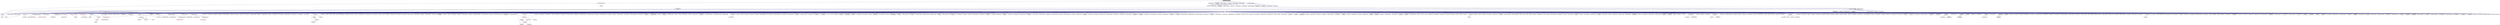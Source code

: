 digraph "base_performance_counter.hpp"
{
  edge [fontname="Helvetica",fontsize="10",labelfontname="Helvetica",labelfontsize="10"];
  node [fontname="Helvetica",fontsize="10",shape=record];
  Node299 [label="base_performance_counter.hpp",height=0.2,width=0.4,color="black", fillcolor="grey75", style="filled", fontcolor="black"];
  Node299 -> Node300 [dir="back",color="midnightblue",fontsize="10",style="solid",fontname="Helvetica"];
  Node300 [label="base_performance_counter.hpp",height=0.2,width=0.4,color="black", fillcolor="white", style="filled",URL="$d1/da2/base__performance__counter_8hpp.html"];
  Node300 -> Node301 [dir="back",color="midnightblue",fontsize="10",style="solid",fontname="Helvetica"];
  Node301 [label="sine.hpp",height=0.2,width=0.4,color="black", fillcolor="white", style="filled",URL="$d8/dac/sine_8hpp.html"];
  Node301 -> Node302 [dir="back",color="midnightblue",fontsize="10",style="solid",fontname="Helvetica"];
  Node302 [label="sine.cpp",height=0.2,width=0.4,color="black", fillcolor="white", style="filled",URL="$d3/d0d/server_2sine_8cpp.html"];
  Node301 -> Node303 [dir="back",color="midnightblue",fontsize="10",style="solid",fontname="Helvetica"];
  Node303 [label="sine.cpp",height=0.2,width=0.4,color="black", fillcolor="white", style="filled",URL="$d5/dd8/sine_8cpp.html"];
  Node300 -> Node304 [dir="back",color="midnightblue",fontsize="10",style="solid",fontname="Helvetica"];
  Node304 [label="counters.cpp",height=0.2,width=0.4,color="black", fillcolor="white", style="filled",URL="$d5/d4d/counters_8cpp.html"];
  Node299 -> Node305 [dir="back",color="midnightblue",fontsize="10",style="solid",fontname="Helvetica"];
  Node305 [label="arithmetics_counter.hpp",height=0.2,width=0.4,color="black", fillcolor="white", style="filled",URL="$d1/d64/arithmetics__counter_8hpp.html"];
  Node305 -> Node306 [dir="back",color="midnightblue",fontsize="10",style="solid",fontname="Helvetica"];
  Node306 [label="registry.cpp",height=0.2,width=0.4,color="black", fillcolor="white", style="filled",URL="$d6/d72/registry_8cpp.html"];
  Node305 -> Node307 [dir="back",color="midnightblue",fontsize="10",style="solid",fontname="Helvetica"];
  Node307 [label="arithmetics_counter.cpp",height=0.2,width=0.4,color="black", fillcolor="white", style="filled",URL="$d8/daf/arithmetics__counter_8cpp.html"];
  Node299 -> Node308 [dir="back",color="midnightblue",fontsize="10",style="solid",fontname="Helvetica"];
  Node308 [label="arithmetics_counter\l_extended.hpp",height=0.2,width=0.4,color="black", fillcolor="white", style="filled",URL="$d1/d32/arithmetics__counter__extended_8hpp.html"];
  Node308 -> Node306 [dir="back",color="midnightblue",fontsize="10",style="solid",fontname="Helvetica"];
  Node308 -> Node309 [dir="back",color="midnightblue",fontsize="10",style="solid",fontname="Helvetica"];
  Node309 [label="arithmetics_counter\l_extended.cpp",height=0.2,width=0.4,color="black", fillcolor="white", style="filled",URL="$d2/d43/arithmetics__counter__extended_8cpp.html"];
  Node299 -> Node310 [dir="back",color="midnightblue",fontsize="10",style="solid",fontname="Helvetica"];
  Node310 [label="elapsed_time_counter.hpp",height=0.2,width=0.4,color="black", fillcolor="white", style="filled",URL="$dd/de8/elapsed__time__counter_8hpp.html"];
  Node310 -> Node306 [dir="back",color="midnightblue",fontsize="10",style="solid",fontname="Helvetica"];
  Node310 -> Node311 [dir="back",color="midnightblue",fontsize="10",style="solid",fontname="Helvetica"];
  Node311 [label="elapsed_time_counter.cpp",height=0.2,width=0.4,color="black", fillcolor="white", style="filled",URL="$d4/d6a/elapsed__time__counter_8cpp.html"];
  Node299 -> Node312 [dir="back",color="midnightblue",fontsize="10",style="solid",fontname="Helvetica"];
  Node312 [label="raw_counter.hpp",height=0.2,width=0.4,color="black", fillcolor="white", style="filled",URL="$d9/d2d/raw__counter_8hpp.html"];
  Node312 -> Node306 [dir="back",color="midnightblue",fontsize="10",style="solid",fontname="Helvetica"];
  Node312 -> Node313 [dir="back",color="midnightblue",fontsize="10",style="solid",fontname="Helvetica"];
  Node313 [label="raw_counter.cpp",height=0.2,width=0.4,color="black", fillcolor="white", style="filled",URL="$d8/d9a/raw__counter_8cpp.html"];
  Node299 -> Node314 [dir="back",color="midnightblue",fontsize="10",style="solid",fontname="Helvetica"];
  Node314 [label="raw_values_counter.hpp",height=0.2,width=0.4,color="black", fillcolor="white", style="filled",URL="$dc/dd5/raw__values__counter_8hpp.html"];
  Node314 -> Node306 [dir="back",color="midnightblue",fontsize="10",style="solid",fontname="Helvetica"];
  Node314 -> Node315 [dir="back",color="midnightblue",fontsize="10",style="solid",fontname="Helvetica"];
  Node315 [label="raw_values_counter.cpp",height=0.2,width=0.4,color="black", fillcolor="white", style="filled",URL="$d1/d78/raw__values__counter_8cpp.html"];
  Node299 -> Node316 [dir="back",color="midnightblue",fontsize="10",style="solid",fontname="Helvetica"];
  Node316 [label="statistics_counter.hpp",height=0.2,width=0.4,color="black", fillcolor="white", style="filled",URL="$d4/dbd/statistics__counter_8hpp.html"];
  Node316 -> Node306 [dir="back",color="midnightblue",fontsize="10",style="solid",fontname="Helvetica"];
  Node316 -> Node317 [dir="back",color="midnightblue",fontsize="10",style="solid",fontname="Helvetica"];
  Node317 [label="statistics_counter.cpp",height=0.2,width=0.4,color="black", fillcolor="white", style="filled",URL="$d1/d91/statistics__counter_8cpp.html"];
  Node299 -> Node318 [dir="back",color="midnightblue",fontsize="10",style="solid",fontname="Helvetica"];
  Node318 [label="performance_counter.hpp",height=0.2,width=0.4,color="black", fillcolor="white", style="filled",URL="$dd/d68/hpx_2performance__counters_2stubs_2performance__counter_8hpp.html"];
  Node318 -> Node319 [dir="back",color="midnightblue",fontsize="10",style="solid",fontname="Helvetica"];
  Node319 [label="performance_counter.hpp",height=0.2,width=0.4,color="black", fillcolor="white", style="filled",URL="$d9/d4a/hpx_2performance__counters_2performance__counter_8hpp.html"];
  Node319 -> Node320 [dir="back",color="midnightblue",fontsize="10",style="solid",fontname="Helvetica"];
  Node320 [label="performance_counters.hpp",height=0.2,width=0.4,color="black", fillcolor="white", style="filled",URL="$d6/dac/performance__counters_8hpp.html"];
  Node320 -> Node321 [dir="back",color="midnightblue",fontsize="10",style="solid",fontname="Helvetica"];
  Node321 [label="1d_stencil_4_repart.cpp",height=0.2,width=0.4,color="black", fillcolor="white", style="filled",URL="$d0/d6b/1d__stencil__4__repart_8cpp.html"];
  Node320 -> Node322 [dir="back",color="midnightblue",fontsize="10",style="solid",fontname="Helvetica"];
  Node322 [label="1d_stencil_4_throttle.cpp",height=0.2,width=0.4,color="black", fillcolor="white", style="filled",URL="$d6/de5/1d__stencil__4__throttle_8cpp.html"];
  Node320 -> Node323 [dir="back",color="midnightblue",fontsize="10",style="solid",fontname="Helvetica"];
  Node323 [label="apex_policy_engine\l_active_thread_count.cpp",height=0.2,width=0.4,color="black", fillcolor="white", style="filled",URL="$d5/d01/apex__policy__engine__active__thread__count_8cpp.html"];
  Node320 -> Node324 [dir="back",color="midnightblue",fontsize="10",style="solid",fontname="Helvetica"];
  Node324 [label="heartbeat.cpp",height=0.2,width=0.4,color="black", fillcolor="white", style="filled",URL="$d8/d98/heartbeat_8cpp.html"];
  Node320 -> Node325 [dir="back",color="midnightblue",fontsize="10",style="solid",fontname="Helvetica"];
  Node325 [label="access_counter_set.cpp",height=0.2,width=0.4,color="black", fillcolor="white", style="filled",URL="$dc/d52/access__counter__set_8cpp.html"];
  Node320 -> Node326 [dir="back",color="midnightblue",fontsize="10",style="solid",fontname="Helvetica"];
  Node326 [label="simplest_performance\l_counter.cpp",height=0.2,width=0.4,color="black", fillcolor="white", style="filled",URL="$d4/d4e/simplest__performance__counter_8cpp.html"];
  Node320 -> Node303 [dir="back",color="midnightblue",fontsize="10",style="solid",fontname="Helvetica"];
  Node320 -> Node327 [dir="back",color="midnightblue",fontsize="10",style="solid",fontname="Helvetica"];
  Node327 [label="hpx.hpp",height=0.2,width=0.4,color="red", fillcolor="white", style="filled",URL="$d0/daa/hpx_8hpp.html"];
  Node327 -> Node328 [dir="back",color="midnightblue",fontsize="10",style="solid",fontname="Helvetica"];
  Node328 [label="1d_stencil_1.cpp",height=0.2,width=0.4,color="black", fillcolor="white", style="filled",URL="$d2/db1/1d__stencil__1_8cpp.html"];
  Node327 -> Node329 [dir="back",color="midnightblue",fontsize="10",style="solid",fontname="Helvetica"];
  Node329 [label="1d_stencil_2.cpp",height=0.2,width=0.4,color="black", fillcolor="white", style="filled",URL="$d3/dd1/1d__stencil__2_8cpp.html"];
  Node327 -> Node330 [dir="back",color="midnightblue",fontsize="10",style="solid",fontname="Helvetica"];
  Node330 [label="1d_stencil_3.cpp",height=0.2,width=0.4,color="black", fillcolor="white", style="filled",URL="$db/d19/1d__stencil__3_8cpp.html"];
  Node327 -> Node331 [dir="back",color="midnightblue",fontsize="10",style="solid",fontname="Helvetica"];
  Node331 [label="1d_stencil_4.cpp",height=0.2,width=0.4,color="black", fillcolor="white", style="filled",URL="$d1/d7d/1d__stencil__4_8cpp.html"];
  Node327 -> Node332 [dir="back",color="midnightblue",fontsize="10",style="solid",fontname="Helvetica"];
  Node332 [label="1d_stencil_4_parallel.cpp",height=0.2,width=0.4,color="black", fillcolor="white", style="filled",URL="$d6/d05/1d__stencil__4__parallel_8cpp.html"];
  Node327 -> Node321 [dir="back",color="midnightblue",fontsize="10",style="solid",fontname="Helvetica"];
  Node327 -> Node322 [dir="back",color="midnightblue",fontsize="10",style="solid",fontname="Helvetica"];
  Node327 -> Node333 [dir="back",color="midnightblue",fontsize="10",style="solid",fontname="Helvetica"];
  Node333 [label="1d_stencil_5.cpp",height=0.2,width=0.4,color="black", fillcolor="white", style="filled",URL="$d7/d2a/1d__stencil__5_8cpp.html"];
  Node327 -> Node334 [dir="back",color="midnightblue",fontsize="10",style="solid",fontname="Helvetica"];
  Node334 [label="1d_stencil_6.cpp",height=0.2,width=0.4,color="black", fillcolor="white", style="filled",URL="$db/de7/1d__stencil__6_8cpp.html"];
  Node327 -> Node335 [dir="back",color="midnightblue",fontsize="10",style="solid",fontname="Helvetica"];
  Node335 [label="1d_stencil_7.cpp",height=0.2,width=0.4,color="black", fillcolor="white", style="filled",URL="$d4/d5a/1d__stencil__7_8cpp.html"];
  Node327 -> Node336 [dir="back",color="midnightblue",fontsize="10",style="solid",fontname="Helvetica"];
  Node336 [label="1d_stencil_8.cpp",height=0.2,width=0.4,color="black", fillcolor="white", style="filled",URL="$df/de0/1d__stencil__8_8cpp.html"];
  Node327 -> Node337 [dir="back",color="midnightblue",fontsize="10",style="solid",fontname="Helvetica"];
  Node337 [label="accumulator.cpp",height=0.2,width=0.4,color="black", fillcolor="white", style="filled",URL="$d1/d81/accumulator_8cpp.html"];
  Node327 -> Node338 [dir="back",color="midnightblue",fontsize="10",style="solid",fontname="Helvetica"];
  Node338 [label="accumulator.hpp",height=0.2,width=0.4,color="red", fillcolor="white", style="filled",URL="$d4/d9d/server_2accumulator_8hpp.html"];
  Node338 -> Node337 [dir="back",color="midnightblue",fontsize="10",style="solid",fontname="Helvetica"];
  Node327 -> Node341 [dir="back",color="midnightblue",fontsize="10",style="solid",fontname="Helvetica"];
  Node341 [label="template_function_accumulator.hpp",height=0.2,width=0.4,color="black", fillcolor="white", style="filled",URL="$d7/da6/server_2template__function__accumulator_8hpp.html"];
  Node341 -> Node342 [dir="back",color="midnightblue",fontsize="10",style="solid",fontname="Helvetica"];
  Node342 [label="template_function_accumulator.cpp",height=0.2,width=0.4,color="black", fillcolor="white", style="filled",URL="$d5/d02/template__function__accumulator_8cpp.html"];
  Node341 -> Node343 [dir="back",color="midnightblue",fontsize="10",style="solid",fontname="Helvetica"];
  Node343 [label="template_function_accumulator.hpp",height=0.2,width=0.4,color="red", fillcolor="white", style="filled",URL="$d3/de9/template__function__accumulator_8hpp.html"];
  Node327 -> Node345 [dir="back",color="midnightblue",fontsize="10",style="solid",fontname="Helvetica"];
  Node345 [label="template_accumulator.cpp",height=0.2,width=0.4,color="black", fillcolor="white", style="filled",URL="$d0/d4a/template__accumulator_8cpp.html"];
  Node327 -> Node342 [dir="back",color="midnightblue",fontsize="10",style="solid",fontname="Helvetica"];
  Node327 -> Node343 [dir="back",color="midnightblue",fontsize="10",style="solid",fontname="Helvetica"];
  Node327 -> Node346 [dir="back",color="midnightblue",fontsize="10",style="solid",fontname="Helvetica"];
  Node346 [label="allgather_module.cpp",height=0.2,width=0.4,color="black", fillcolor="white", style="filled",URL="$df/de4/allgather__module_8cpp.html"];
  Node327 -> Node347 [dir="back",color="midnightblue",fontsize="10",style="solid",fontname="Helvetica"];
  Node347 [label="allgather.cpp",height=0.2,width=0.4,color="black", fillcolor="white", style="filled",URL="$d7/d06/allgather_8cpp.html"];
  Node327 -> Node348 [dir="back",color="midnightblue",fontsize="10",style="solid",fontname="Helvetica"];
  Node348 [label="allgather_and_gate.cpp",height=0.2,width=0.4,color="black", fillcolor="white", style="filled",URL="$d1/d56/allgather__and__gate_8cpp.html"];
  Node327 -> Node349 [dir="back",color="midnightblue",fontsize="10",style="solid",fontname="Helvetica"];
  Node349 [label="ag_client.cpp",height=0.2,width=0.4,color="black", fillcolor="white", style="filled",URL="$d4/d5d/ag__client_8cpp.html"];
  Node327 -> Node350 [dir="back",color="midnightblue",fontsize="10",style="solid",fontname="Helvetica"];
  Node350 [label="hpx_thread_phase.cpp",height=0.2,width=0.4,color="black", fillcolor="white", style="filled",URL="$d5/dca/hpx__thread__phase_8cpp.html"];
  Node327 -> Node351 [dir="back",color="midnightblue",fontsize="10",style="solid",fontname="Helvetica"];
  Node351 [label="os_thread_num.cpp",height=0.2,width=0.4,color="black", fillcolor="white", style="filled",URL="$d2/dfb/os__thread__num_8cpp.html"];
  Node327 -> Node352 [dir="back",color="midnightblue",fontsize="10",style="solid",fontname="Helvetica"];
  Node352 [label="cancelable_action.cpp",height=0.2,width=0.4,color="black", fillcolor="white", style="filled",URL="$d5/d0c/cancelable__action_8cpp.html"];
  Node327 -> Node353 [dir="back",color="midnightblue",fontsize="10",style="solid",fontname="Helvetica"];
  Node353 [label="cancelable_action.hpp",height=0.2,width=0.4,color="black", fillcolor="white", style="filled",URL="$d5/d4d/server_2cancelable__action_8hpp.html"];
  Node353 -> Node352 [dir="back",color="midnightblue",fontsize="10",style="solid",fontname="Helvetica"];
  Node353 -> Node354 [dir="back",color="midnightblue",fontsize="10",style="solid",fontname="Helvetica"];
  Node354 [label="cancelable_action.hpp",height=0.2,width=0.4,color="red", fillcolor="white", style="filled",URL="$d0/da3/stubs_2cancelable__action_8hpp.html"];
  Node327 -> Node354 [dir="back",color="midnightblue",fontsize="10",style="solid",fontname="Helvetica"];
  Node327 -> Node356 [dir="back",color="midnightblue",fontsize="10",style="solid",fontname="Helvetica"];
  Node356 [label="cancelable_action_client.cpp",height=0.2,width=0.4,color="black", fillcolor="white", style="filled",URL="$d1/db8/cancelable__action__client_8cpp.html"];
  Node327 -> Node357 [dir="back",color="midnightblue",fontsize="10",style="solid",fontname="Helvetica"];
  Node357 [label="cublas_matmul.cpp",height=0.2,width=0.4,color="black", fillcolor="white", style="filled",URL="$dd/d84/cublas__matmul_8cpp.html"];
  Node327 -> Node358 [dir="back",color="midnightblue",fontsize="10",style="solid",fontname="Helvetica"];
  Node358 [label="win_perf_counters.cpp",height=0.2,width=0.4,color="black", fillcolor="white", style="filled",URL="$d8/d11/win__perf__counters_8cpp.html"];
  Node327 -> Node359 [dir="back",color="midnightblue",fontsize="10",style="solid",fontname="Helvetica"];
  Node359 [label="win_perf_counters.hpp",height=0.2,width=0.4,color="black", fillcolor="white", style="filled",URL="$d5/da7/win__perf__counters_8hpp.html"];
  Node327 -> Node360 [dir="back",color="midnightblue",fontsize="10",style="solid",fontname="Helvetica"];
  Node360 [label="hello_world_component.hpp",height=0.2,width=0.4,color="red", fillcolor="white", style="filled",URL="$df/df0/hello__world__component_8hpp.html"];
  Node327 -> Node363 [dir="back",color="midnightblue",fontsize="10",style="solid",fontname="Helvetica"];
  Node363 [label="interpolate1d.cpp",height=0.2,width=0.4,color="black", fillcolor="white", style="filled",URL="$d0/d05/interpolate1d_8cpp.html"];
  Node327 -> Node364 [dir="back",color="midnightblue",fontsize="10",style="solid",fontname="Helvetica"];
  Node364 [label="partition.hpp",height=0.2,width=0.4,color="black", fillcolor="white", style="filled",URL="$d0/d7a/examples_2interpolate1d_2interpolate1d_2partition_8hpp.html"];
  Node364 -> Node363 [dir="back",color="midnightblue",fontsize="10",style="solid",fontname="Helvetica"];
  Node364 -> Node365 [dir="back",color="midnightblue",fontsize="10",style="solid",fontname="Helvetica"];
  Node365 [label="interpolate1d.hpp",height=0.2,width=0.4,color="red", fillcolor="white", style="filled",URL="$d4/dc7/interpolate1d_8hpp.html"];
  Node365 -> Node363 [dir="back",color="midnightblue",fontsize="10",style="solid",fontname="Helvetica"];
  Node327 -> Node367 [dir="back",color="midnightblue",fontsize="10",style="solid",fontname="Helvetica"];
  Node367 [label="partition.hpp",height=0.2,width=0.4,color="black", fillcolor="white", style="filled",URL="$d0/dff/examples_2interpolate1d_2interpolate1d_2server_2partition_8hpp.html"];
  Node367 -> Node364 [dir="back",color="midnightblue",fontsize="10",style="solid",fontname="Helvetica"];
  Node367 -> Node368 [dir="back",color="midnightblue",fontsize="10",style="solid",fontname="Helvetica"];
  Node368 [label="partition.cpp",height=0.2,width=0.4,color="black", fillcolor="white", style="filled",URL="$d0/d4f/examples_2interpolate1d_2interpolate1d_2server_2partition_8cpp.html"];
  Node327 -> Node365 [dir="back",color="midnightblue",fontsize="10",style="solid",fontname="Helvetica"];
  Node327 -> Node369 [dir="back",color="midnightblue",fontsize="10",style="solid",fontname="Helvetica"];
  Node369 [label="read_values.cpp",height=0.2,width=0.4,color="black", fillcolor="white", style="filled",URL="$d0/d8c/interpolate1d_2interpolate1d_2read__values_8cpp.html"];
  Node327 -> Node368 [dir="back",color="midnightblue",fontsize="10",style="solid",fontname="Helvetica"];
  Node327 -> Node370 [dir="back",color="midnightblue",fontsize="10",style="solid",fontname="Helvetica"];
  Node370 [label="jacobi.cpp",height=0.2,width=0.4,color="black", fillcolor="white", style="filled",URL="$d2/d27/jacobi_8cpp.html"];
  Node327 -> Node371 [dir="back",color="midnightblue",fontsize="10",style="solid",fontname="Helvetica"];
  Node371 [label="grid.cpp",height=0.2,width=0.4,color="black", fillcolor="white", style="filled",URL="$d6/d1b/jacobi__component_2grid_8cpp.html"];
  Node327 -> Node372 [dir="back",color="midnightblue",fontsize="10",style="solid",fontname="Helvetica"];
  Node372 [label="row.cpp",height=0.2,width=0.4,color="black", fillcolor="white", style="filled",URL="$d3/d86/server_2row_8cpp.html"];
  Node327 -> Node373 [dir="back",color="midnightblue",fontsize="10",style="solid",fontname="Helvetica"];
  Node373 [label="solver.cpp",height=0.2,width=0.4,color="black", fillcolor="white", style="filled",URL="$d6/d94/solver_8cpp.html"];
  Node327 -> Node374 [dir="back",color="midnightblue",fontsize="10",style="solid",fontname="Helvetica"];
  Node374 [label="stencil_iterator.cpp",height=0.2,width=0.4,color="black", fillcolor="white", style="filled",URL="$d6/de1/server_2stencil__iterator_8cpp.html"];
  Node327 -> Node375 [dir="back",color="midnightblue",fontsize="10",style="solid",fontname="Helvetica"];
  Node375 [label="stencil_iterator.cpp",height=0.2,width=0.4,color="black", fillcolor="white", style="filled",URL="$d7/d71/stencil__iterator_8cpp.html"];
  Node327 -> Node376 [dir="back",color="midnightblue",fontsize="10",style="solid",fontname="Helvetica"];
  Node376 [label="jacobi.cpp",height=0.2,width=0.4,color="black", fillcolor="white", style="filled",URL="$d3/d44/smp_2jacobi_8cpp.html"];
  Node327 -> Node377 [dir="back",color="midnightblue",fontsize="10",style="solid",fontname="Helvetica"];
  Node377 [label="jacobi_hpx.cpp",height=0.2,width=0.4,color="black", fillcolor="white", style="filled",URL="$d8/d72/jacobi__hpx_8cpp.html"];
  Node327 -> Node378 [dir="back",color="midnightblue",fontsize="10",style="solid",fontname="Helvetica"];
  Node378 [label="jacobi_nonuniform.cpp",height=0.2,width=0.4,color="black", fillcolor="white", style="filled",URL="$dd/ddc/jacobi__nonuniform_8cpp.html"];
  Node327 -> Node379 [dir="back",color="midnightblue",fontsize="10",style="solid",fontname="Helvetica"];
  Node379 [label="jacobi_nonuniform_hpx.cpp",height=0.2,width=0.4,color="black", fillcolor="white", style="filled",URL="$de/d56/jacobi__nonuniform__hpx_8cpp.html"];
  Node327 -> Node380 [dir="back",color="midnightblue",fontsize="10",style="solid",fontname="Helvetica"];
  Node380 [label="nqueen.cpp",height=0.2,width=0.4,color="black", fillcolor="white", style="filled",URL="$db/dca/nqueen_8cpp.html"];
  Node327 -> Node381 [dir="back",color="midnightblue",fontsize="10",style="solid",fontname="Helvetica"];
  Node381 [label="nqueen.hpp",height=0.2,width=0.4,color="red", fillcolor="white", style="filled",URL="$de/d58/server_2nqueen_8hpp.html"];
  Node381 -> Node380 [dir="back",color="midnightblue",fontsize="10",style="solid",fontname="Helvetica"];
  Node327 -> Node384 [dir="back",color="midnightblue",fontsize="10",style="solid",fontname="Helvetica"];
  Node384 [label="nqueen_client.cpp",height=0.2,width=0.4,color="black", fillcolor="white", style="filled",URL="$d3/d5e/nqueen__client_8cpp.html"];
  Node327 -> Node302 [dir="back",color="midnightblue",fontsize="10",style="solid",fontname="Helvetica"];
  Node327 -> Node301 [dir="back",color="midnightblue",fontsize="10",style="solid",fontname="Helvetica"];
  Node327 -> Node303 [dir="back",color="midnightblue",fontsize="10",style="solid",fontname="Helvetica"];
  Node327 -> Node385 [dir="back",color="midnightblue",fontsize="10",style="solid",fontname="Helvetica"];
  Node385 [label="sine_client.cpp",height=0.2,width=0.4,color="black", fillcolor="white", style="filled",URL="$db/d62/sine__client_8cpp.html"];
  Node327 -> Node386 [dir="back",color="midnightblue",fontsize="10",style="solid",fontname="Helvetica"];
  Node386 [label="qt.cpp",height=0.2,width=0.4,color="black", fillcolor="white", style="filled",URL="$df/d90/qt_8cpp.html"];
  Node327 -> Node387 [dir="back",color="midnightblue",fontsize="10",style="solid",fontname="Helvetica"];
  Node387 [label="queue_client.cpp",height=0.2,width=0.4,color="black", fillcolor="white", style="filled",URL="$d7/d96/queue__client_8cpp.html"];
  Node327 -> Node388 [dir="back",color="midnightblue",fontsize="10",style="solid",fontname="Helvetica"];
  Node388 [label="customize_async.cpp",height=0.2,width=0.4,color="black", fillcolor="white", style="filled",URL="$d0/d82/customize__async_8cpp.html"];
  Node327 -> Node389 [dir="back",color="midnightblue",fontsize="10",style="solid",fontname="Helvetica"];
  Node389 [label="data_actions.cpp",height=0.2,width=0.4,color="black", fillcolor="white", style="filled",URL="$dc/d68/data__actions_8cpp.html"];
  Node327 -> Node390 [dir="back",color="midnightblue",fontsize="10",style="solid",fontname="Helvetica"];
  Node390 [label="error_handling.cpp",height=0.2,width=0.4,color="black", fillcolor="white", style="filled",URL="$d9/d96/error__handling_8cpp.html"];
  Node327 -> Node391 [dir="back",color="midnightblue",fontsize="10",style="solid",fontname="Helvetica"];
  Node391 [label="event_synchronization.cpp",height=0.2,width=0.4,color="black", fillcolor="white", style="filled",URL="$d0/d35/event__synchronization_8cpp.html"];
  Node327 -> Node392 [dir="back",color="midnightblue",fontsize="10",style="solid",fontname="Helvetica"];
  Node392 [label="factorial.cpp",height=0.2,width=0.4,color="black", fillcolor="white", style="filled",URL="$d9/d00/factorial_8cpp.html"];
  Node327 -> Node393 [dir="back",color="midnightblue",fontsize="10",style="solid",fontname="Helvetica"];
  Node393 [label="file_serialization.cpp",height=0.2,width=0.4,color="black", fillcolor="white", style="filled",URL="$de/d58/file__serialization_8cpp.html"];
  Node327 -> Node394 [dir="back",color="midnightblue",fontsize="10",style="solid",fontname="Helvetica"];
  Node394 [label="init_globally.cpp",height=0.2,width=0.4,color="black", fillcolor="white", style="filled",URL="$d6/dad/init__globally_8cpp.html"];
  Node327 -> Node395 [dir="back",color="midnightblue",fontsize="10",style="solid",fontname="Helvetica"];
  Node395 [label="interest_calculator.cpp",height=0.2,width=0.4,color="black", fillcolor="white", style="filled",URL="$d2/d86/interest__calculator_8cpp.html"];
  Node327 -> Node396 [dir="back",color="midnightblue",fontsize="10",style="solid",fontname="Helvetica"];
  Node396 [label="non_atomic_rma.cpp",height=0.2,width=0.4,color="black", fillcolor="white", style="filled",URL="$d7/d8b/non__atomic__rma_8cpp.html"];
  Node327 -> Node397 [dir="back",color="midnightblue",fontsize="10",style="solid",fontname="Helvetica"];
  Node397 [label="partitioned_vector\l_spmd_foreach.cpp",height=0.2,width=0.4,color="black", fillcolor="white", style="filled",URL="$db/d7c/partitioned__vector__spmd__foreach_8cpp.html"];
  Node327 -> Node398 [dir="back",color="midnightblue",fontsize="10",style="solid",fontname="Helvetica"];
  Node398 [label="pipeline1.cpp",height=0.2,width=0.4,color="black", fillcolor="white", style="filled",URL="$d5/d77/pipeline1_8cpp.html"];
  Node327 -> Node399 [dir="back",color="midnightblue",fontsize="10",style="solid",fontname="Helvetica"];
  Node399 [label="quicksort.cpp",height=0.2,width=0.4,color="black", fillcolor="white", style="filled",URL="$d3/d1e/quicksort_8cpp.html"];
  Node327 -> Node400 [dir="back",color="midnightblue",fontsize="10",style="solid",fontname="Helvetica"];
  Node400 [label="receive_buffer.cpp",height=0.2,width=0.4,color="black", fillcolor="white", style="filled",URL="$d7/d10/receive__buffer_8cpp.html"];
  Node327 -> Node401 [dir="back",color="midnightblue",fontsize="10",style="solid",fontname="Helvetica"];
  Node401 [label="safe_object.cpp",height=0.2,width=0.4,color="black", fillcolor="white", style="filled",URL="$dd/d52/safe__object_8cpp.html"];
  Node327 -> Node402 [dir="back",color="midnightblue",fontsize="10",style="solid",fontname="Helvetica"];
  Node402 [label="sort_by_key_demo.cpp",height=0.2,width=0.4,color="black", fillcolor="white", style="filled",URL="$da/d20/sort__by__key__demo_8cpp.html"];
  Node327 -> Node403 [dir="back",color="midnightblue",fontsize="10",style="solid",fontname="Helvetica"];
  Node403 [label="timed_wake.cpp",height=0.2,width=0.4,color="black", fillcolor="white", style="filled",URL="$d8/df9/timed__wake_8cpp.html"];
  Node327 -> Node404 [dir="back",color="midnightblue",fontsize="10",style="solid",fontname="Helvetica"];
  Node404 [label="vector_counting_dotproduct.cpp",height=0.2,width=0.4,color="black", fillcolor="white", style="filled",URL="$df/de9/vector__counting__dotproduct_8cpp.html"];
  Node327 -> Node405 [dir="back",color="midnightblue",fontsize="10",style="solid",fontname="Helvetica"];
  Node405 [label="vector_zip_dotproduct.cpp",height=0.2,width=0.4,color="black", fillcolor="white", style="filled",URL="$dc/d18/vector__zip__dotproduct_8cpp.html"];
  Node327 -> Node406 [dir="back",color="midnightblue",fontsize="10",style="solid",fontname="Helvetica"];
  Node406 [label="zerocopy_rdma.cpp",height=0.2,width=0.4,color="black", fillcolor="white", style="filled",URL="$d1/dad/zerocopy__rdma_8cpp.html"];
  Node327 -> Node407 [dir="back",color="midnightblue",fontsize="10",style="solid",fontname="Helvetica"];
  Node407 [label="random_mem_access.cpp",height=0.2,width=0.4,color="black", fillcolor="white", style="filled",URL="$d1/d51/random__mem__access_8cpp.html"];
  Node327 -> Node408 [dir="back",color="midnightblue",fontsize="10",style="solid",fontname="Helvetica"];
  Node408 [label="random_mem_access.hpp",height=0.2,width=0.4,color="red", fillcolor="white", style="filled",URL="$d0/d19/server_2random__mem__access_8hpp.html"];
  Node408 -> Node407 [dir="back",color="midnightblue",fontsize="10",style="solid",fontname="Helvetica"];
  Node327 -> Node411 [dir="back",color="midnightblue",fontsize="10",style="solid",fontname="Helvetica"];
  Node411 [label="random_mem_access_client.cpp",height=0.2,width=0.4,color="black", fillcolor="white", style="filled",URL="$df/d1b/random__mem__access__client_8cpp.html"];
  Node327 -> Node412 [dir="back",color="midnightblue",fontsize="10",style="solid",fontname="Helvetica"];
  Node412 [label="oversubscribing_resource\l_partitioner.cpp",height=0.2,width=0.4,color="black", fillcolor="white", style="filled",URL="$dd/dee/oversubscribing__resource__partitioner_8cpp.html"];
  Node327 -> Node413 [dir="back",color="midnightblue",fontsize="10",style="solid",fontname="Helvetica"];
  Node413 [label="simple_resource_partitioner.cpp",height=0.2,width=0.4,color="black", fillcolor="white", style="filled",URL="$d5/df9/simple__resource__partitioner_8cpp.html"];
  Node327 -> Node414 [dir="back",color="midnightblue",fontsize="10",style="solid",fontname="Helvetica"];
  Node414 [label="dimension.hpp",height=0.2,width=0.4,color="red", fillcolor="white", style="filled",URL="$d6/d39/sheneos_2sheneos_2dimension_8hpp.html"];
  Node414 -> Node420 [dir="back",color="midnightblue",fontsize="10",style="solid",fontname="Helvetica"];
  Node420 [label="partition3d.hpp",height=0.2,width=0.4,color="black", fillcolor="white", style="filled",URL="$dd/dbf/server_2partition3d_8hpp.html"];
  Node420 -> Node421 [dir="back",color="midnightblue",fontsize="10",style="solid",fontname="Helvetica"];
  Node421 [label="partition3d.hpp",height=0.2,width=0.4,color="black", fillcolor="white", style="filled",URL="$d1/d50/partition3d_8hpp.html"];
  Node421 -> Node417 [dir="back",color="midnightblue",fontsize="10",style="solid",fontname="Helvetica"];
  Node417 [label="interpolator.cpp",height=0.2,width=0.4,color="black", fillcolor="white", style="filled",URL="$d5/d02/interpolator_8cpp.html"];
  Node421 -> Node422 [dir="back",color="midnightblue",fontsize="10",style="solid",fontname="Helvetica"];
  Node422 [label="interpolator.hpp",height=0.2,width=0.4,color="red", fillcolor="white", style="filled",URL="$dc/d3b/interpolator_8hpp.html"];
  Node422 -> Node417 [dir="back",color="midnightblue",fontsize="10",style="solid",fontname="Helvetica"];
  Node422 -> Node425 [dir="back",color="midnightblue",fontsize="10",style="solid",fontname="Helvetica"];
  Node425 [label="sheneos_test.cpp",height=0.2,width=0.4,color="black", fillcolor="white", style="filled",URL="$d4/d6e/sheneos__test_8cpp.html"];
  Node420 -> Node419 [dir="back",color="midnightblue",fontsize="10",style="solid",fontname="Helvetica"];
  Node419 [label="partition3d.cpp",height=0.2,width=0.4,color="black", fillcolor="white", style="filled",URL="$de/d70/partition3d_8cpp.html"];
  Node327 -> Node417 [dir="back",color="midnightblue",fontsize="10",style="solid",fontname="Helvetica"];
  Node327 -> Node421 [dir="back",color="midnightblue",fontsize="10",style="solid",fontname="Helvetica"];
  Node327 -> Node420 [dir="back",color="midnightblue",fontsize="10",style="solid",fontname="Helvetica"];
  Node327 -> Node422 [dir="back",color="midnightblue",fontsize="10",style="solid",fontname="Helvetica"];
  Node327 -> Node426 [dir="back",color="midnightblue",fontsize="10",style="solid",fontname="Helvetica"];
  Node426 [label="configuration.hpp",height=0.2,width=0.4,color="red", fillcolor="white", style="filled",URL="$dc/d0a/configuration_8hpp.html"];
  Node426 -> Node422 [dir="back",color="midnightblue",fontsize="10",style="solid",fontname="Helvetica"];
  Node327 -> Node418 [dir="back",color="midnightblue",fontsize="10",style="solid",fontname="Helvetica"];
  Node418 [label="read_values.cpp",height=0.2,width=0.4,color="black", fillcolor="white", style="filled",URL="$d7/da4/sheneos_2sheneos_2read__values_8cpp.html"];
  Node327 -> Node419 [dir="back",color="midnightblue",fontsize="10",style="solid",fontname="Helvetica"];
  Node327 -> Node425 [dir="back",color="midnightblue",fontsize="10",style="solid",fontname="Helvetica"];
  Node327 -> Node428 [dir="back",color="midnightblue",fontsize="10",style="solid",fontname="Helvetica"];
  Node428 [label="startup_shutdown.cpp",height=0.2,width=0.4,color="black", fillcolor="white", style="filled",URL="$d3/dfc/server_2startup__shutdown_8cpp.html"];
  Node327 -> Node429 [dir="back",color="midnightblue",fontsize="10",style="solid",fontname="Helvetica"];
  Node429 [label="startup_shutdown.cpp",height=0.2,width=0.4,color="black", fillcolor="white", style="filled",URL="$d0/ddb/startup__shutdown_8cpp.html"];
  Node327 -> Node430 [dir="back",color="midnightblue",fontsize="10",style="solid",fontname="Helvetica"];
  Node430 [label="spin.cpp",height=0.2,width=0.4,color="black", fillcolor="white", style="filled",URL="$d7/df2/spin_8cpp.html"];
  Node327 -> Node431 [dir="back",color="midnightblue",fontsize="10",style="solid",fontname="Helvetica"];
  Node431 [label="throttle.cpp",height=0.2,width=0.4,color="black", fillcolor="white", style="filled",URL="$de/d56/server_2throttle_8cpp.html"];
  Node327 -> Node432 [dir="back",color="midnightblue",fontsize="10",style="solid",fontname="Helvetica"];
  Node432 [label="throttle.hpp",height=0.2,width=0.4,color="black", fillcolor="white", style="filled",URL="$db/dc9/server_2throttle_8hpp.html"];
  Node432 -> Node431 [dir="back",color="midnightblue",fontsize="10",style="solid",fontname="Helvetica"];
  Node432 -> Node433 [dir="back",color="midnightblue",fontsize="10",style="solid",fontname="Helvetica"];
  Node433 [label="throttle.hpp",height=0.2,width=0.4,color="black", fillcolor="white", style="filled",URL="$d5/dec/stubs_2throttle_8hpp.html"];
  Node433 -> Node434 [dir="back",color="midnightblue",fontsize="10",style="solid",fontname="Helvetica"];
  Node434 [label="throttle.hpp",height=0.2,width=0.4,color="red", fillcolor="white", style="filled",URL="$d2/d2e/throttle_8hpp.html"];
  Node434 -> Node435 [dir="back",color="midnightblue",fontsize="10",style="solid",fontname="Helvetica"];
  Node435 [label="throttle.cpp",height=0.2,width=0.4,color="black", fillcolor="white", style="filled",URL="$db/d02/throttle_8cpp.html"];
  Node327 -> Node433 [dir="back",color="midnightblue",fontsize="10",style="solid",fontname="Helvetica"];
  Node327 -> Node435 [dir="back",color="midnightblue",fontsize="10",style="solid",fontname="Helvetica"];
  Node327 -> Node434 [dir="back",color="midnightblue",fontsize="10",style="solid",fontname="Helvetica"];
  Node327 -> Node437 [dir="back",color="midnightblue",fontsize="10",style="solid",fontname="Helvetica"];
  Node437 [label="transpose_await.cpp",height=0.2,width=0.4,color="black", fillcolor="white", style="filled",URL="$de/d68/transpose__await_8cpp.html"];
  Node327 -> Node438 [dir="back",color="midnightblue",fontsize="10",style="solid",fontname="Helvetica"];
  Node438 [label="transpose_block.cpp",height=0.2,width=0.4,color="black", fillcolor="white", style="filled",URL="$d0/de1/transpose__block_8cpp.html"];
  Node327 -> Node439 [dir="back",color="midnightblue",fontsize="10",style="solid",fontname="Helvetica"];
  Node439 [label="transpose_block_numa.cpp",height=0.2,width=0.4,color="black", fillcolor="white", style="filled",URL="$dd/d3b/transpose__block__numa_8cpp.html"];
  Node327 -> Node440 [dir="back",color="midnightblue",fontsize="10",style="solid",fontname="Helvetica"];
  Node440 [label="transpose_serial.cpp",height=0.2,width=0.4,color="black", fillcolor="white", style="filled",URL="$db/d74/transpose__serial_8cpp.html"];
  Node327 -> Node441 [dir="back",color="midnightblue",fontsize="10",style="solid",fontname="Helvetica"];
  Node441 [label="transpose_serial_block.cpp",height=0.2,width=0.4,color="black", fillcolor="white", style="filled",URL="$d8/daa/transpose__serial__block_8cpp.html"];
  Node327 -> Node442 [dir="back",color="midnightblue",fontsize="10",style="solid",fontname="Helvetica"];
  Node442 [label="transpose_serial_vector.cpp",height=0.2,width=0.4,color="black", fillcolor="white", style="filled",URL="$d4/d04/transpose__serial__vector_8cpp.html"];
  Node327 -> Node443 [dir="back",color="midnightblue",fontsize="10",style="solid",fontname="Helvetica"];
  Node443 [label="transpose_smp.cpp",height=0.2,width=0.4,color="black", fillcolor="white", style="filled",URL="$d2/d99/transpose__smp_8cpp.html"];
  Node327 -> Node444 [dir="back",color="midnightblue",fontsize="10",style="solid",fontname="Helvetica"];
  Node444 [label="transpose_smp_block.cpp",height=0.2,width=0.4,color="black", fillcolor="white", style="filled",URL="$da/d4d/transpose__smp__block_8cpp.html"];
  Node327 -> Node445 [dir="back",color="midnightblue",fontsize="10",style="solid",fontname="Helvetica"];
  Node445 [label="simple_central_tuplespace.hpp",height=0.2,width=0.4,color="red", fillcolor="white", style="filled",URL="$db/d69/server_2simple__central__tuplespace_8hpp.html"];
  Node445 -> Node446 [dir="back",color="midnightblue",fontsize="10",style="solid",fontname="Helvetica"];
  Node446 [label="simple_central_tuplespace.cpp",height=0.2,width=0.4,color="black", fillcolor="white", style="filled",URL="$d3/dec/simple__central__tuplespace_8cpp.html"];
  Node327 -> Node450 [dir="back",color="midnightblue",fontsize="10",style="solid",fontname="Helvetica"];
  Node450 [label="tuples_warehouse.hpp",height=0.2,width=0.4,color="black", fillcolor="white", style="filled",URL="$da/de6/tuples__warehouse_8hpp.html"];
  Node450 -> Node445 [dir="back",color="midnightblue",fontsize="10",style="solid",fontname="Helvetica"];
  Node327 -> Node446 [dir="back",color="midnightblue",fontsize="10",style="solid",fontname="Helvetica"];
  Node327 -> Node451 [dir="back",color="midnightblue",fontsize="10",style="solid",fontname="Helvetica"];
  Node451 [label="hpx_runtime.cpp",height=0.2,width=0.4,color="black", fillcolor="white", style="filled",URL="$d7/d1e/hpx__runtime_8cpp.html"];
  Node327 -> Node452 [dir="back",color="midnightblue",fontsize="10",style="solid",fontname="Helvetica"];
  Node452 [label="synchronize.cpp",height=0.2,width=0.4,color="black", fillcolor="white", style="filled",URL="$da/da2/synchronize_8cpp.html"];
  Node327 -> Node453 [dir="back",color="midnightblue",fontsize="10",style="solid",fontname="Helvetica"];
  Node453 [label="agas_cache_timings.cpp",height=0.2,width=0.4,color="black", fillcolor="white", style="filled",URL="$dd/d37/agas__cache__timings_8cpp.html"];
  Node327 -> Node454 [dir="back",color="midnightblue",fontsize="10",style="solid",fontname="Helvetica"];
  Node454 [label="async_overheads.cpp",height=0.2,width=0.4,color="black", fillcolor="white", style="filled",URL="$de/da6/async__overheads_8cpp.html"];
  Node327 -> Node455 [dir="back",color="midnightblue",fontsize="10",style="solid",fontname="Helvetica"];
  Node455 [label="coroutines_call_overhead.cpp",height=0.2,width=0.4,color="black", fillcolor="white", style="filled",URL="$da/d1e/coroutines__call__overhead_8cpp.html"];
  Node327 -> Node456 [dir="back",color="midnightblue",fontsize="10",style="solid",fontname="Helvetica"];
  Node456 [label="foreach_scaling.cpp",height=0.2,width=0.4,color="black", fillcolor="white", style="filled",URL="$d4/d94/foreach__scaling_8cpp.html"];
  Node327 -> Node457 [dir="back",color="midnightblue",fontsize="10",style="solid",fontname="Helvetica"];
  Node457 [label="function_object_wrapper\l_overhead.cpp",height=0.2,width=0.4,color="black", fillcolor="white", style="filled",URL="$d5/d6f/function__object__wrapper__overhead_8cpp.html"];
  Node327 -> Node458 [dir="back",color="midnightblue",fontsize="10",style="solid",fontname="Helvetica"];
  Node458 [label="hpx_homogeneous_timed\l_task_spawn_executors.cpp",height=0.2,width=0.4,color="black", fillcolor="white", style="filled",URL="$d1/d3b/hpx__homogeneous__timed__task__spawn__executors_8cpp.html"];
  Node327 -> Node459 [dir="back",color="midnightblue",fontsize="10",style="solid",fontname="Helvetica"];
  Node459 [label="htts2_hpx.cpp",height=0.2,width=0.4,color="black", fillcolor="white", style="filled",URL="$d2/daf/htts2__hpx_8cpp.html"];
  Node327 -> Node460 [dir="back",color="midnightblue",fontsize="10",style="solid",fontname="Helvetica"];
  Node460 [label="partitioned_vector\l_foreach.cpp",height=0.2,width=0.4,color="black", fillcolor="white", style="filled",URL="$df/d5f/partitioned__vector__foreach_8cpp.html"];
  Node327 -> Node461 [dir="back",color="midnightblue",fontsize="10",style="solid",fontname="Helvetica"];
  Node461 [label="serialization_overhead.cpp",height=0.2,width=0.4,color="black", fillcolor="white", style="filled",URL="$d3/df8/serialization__overhead_8cpp.html"];
  Node327 -> Node462 [dir="back",color="midnightblue",fontsize="10",style="solid",fontname="Helvetica"];
  Node462 [label="sizeof.cpp",height=0.2,width=0.4,color="black", fillcolor="white", style="filled",URL="$d3/d0f/sizeof_8cpp.html"];
  Node327 -> Node463 [dir="back",color="midnightblue",fontsize="10",style="solid",fontname="Helvetica"];
  Node463 [label="skynet.cpp",height=0.2,width=0.4,color="black", fillcolor="white", style="filled",URL="$d0/dc3/skynet_8cpp.html"];
  Node327 -> Node464 [dir="back",color="midnightblue",fontsize="10",style="solid",fontname="Helvetica"];
  Node464 [label="stencil3_iterators.cpp",height=0.2,width=0.4,color="black", fillcolor="white", style="filled",URL="$db/d9e/stencil3__iterators_8cpp.html"];
  Node327 -> Node465 [dir="back",color="midnightblue",fontsize="10",style="solid",fontname="Helvetica"];
  Node465 [label="stream.cpp",height=0.2,width=0.4,color="black", fillcolor="white", style="filled",URL="$da/d5f/stream_8cpp.html"];
  Node327 -> Node466 [dir="back",color="midnightblue",fontsize="10",style="solid",fontname="Helvetica"];
  Node466 [label="timed_task_spawn.cpp",height=0.2,width=0.4,color="black", fillcolor="white", style="filled",URL="$df/de1/timed__task__spawn_8cpp.html"];
  Node327 -> Node467 [dir="back",color="midnightblue",fontsize="10",style="solid",fontname="Helvetica"];
  Node467 [label="transform_reduce_binary\l_scaling.cpp",height=0.2,width=0.4,color="black", fillcolor="white", style="filled",URL="$d1/dae/transform__reduce__binary__scaling_8cpp.html"];
  Node327 -> Node468 [dir="back",color="midnightblue",fontsize="10",style="solid",fontname="Helvetica"];
  Node468 [label="transform_reduce_scaling.cpp",height=0.2,width=0.4,color="black", fillcolor="white", style="filled",URL="$db/d2a/transform__reduce__scaling_8cpp.html"];
  Node327 -> Node469 [dir="back",color="midnightblue",fontsize="10",style="solid",fontname="Helvetica"];
  Node469 [label="minmax_element_performance.cpp",height=0.2,width=0.4,color="black", fillcolor="white", style="filled",URL="$d9/d93/minmax__element__performance_8cpp.html"];
  Node327 -> Node470 [dir="back",color="midnightblue",fontsize="10",style="solid",fontname="Helvetica"];
  Node470 [label="barrier_performance.cpp",height=0.2,width=0.4,color="black", fillcolor="white", style="filled",URL="$d6/d6c/barrier__performance_8cpp.html"];
  Node327 -> Node471 [dir="back",color="midnightblue",fontsize="10",style="solid",fontname="Helvetica"];
  Node471 [label="network_storage.cpp",height=0.2,width=0.4,color="black", fillcolor="white", style="filled",URL="$db/daa/network__storage_8cpp.html"];
  Node327 -> Node472 [dir="back",color="midnightblue",fontsize="10",style="solid",fontname="Helvetica"];
  Node472 [label="simple_profiler.hpp",height=0.2,width=0.4,color="black", fillcolor="white", style="filled",URL="$d8/d02/simple__profiler_8hpp.html"];
  Node472 -> Node471 [dir="back",color="midnightblue",fontsize="10",style="solid",fontname="Helvetica"];
  Node327 -> Node473 [dir="back",color="midnightblue",fontsize="10",style="solid",fontname="Helvetica"];
  Node473 [label="osu_bcast.cpp",height=0.2,width=0.4,color="black", fillcolor="white", style="filled",URL="$d3/dca/osu__bcast_8cpp.html"];
  Node327 -> Node474 [dir="back",color="midnightblue",fontsize="10",style="solid",fontname="Helvetica"];
  Node474 [label="osu_bibw.cpp",height=0.2,width=0.4,color="black", fillcolor="white", style="filled",URL="$d2/d04/osu__bibw_8cpp.html"];
  Node327 -> Node475 [dir="back",color="midnightblue",fontsize="10",style="solid",fontname="Helvetica"];
  Node475 [label="osu_bw.cpp",height=0.2,width=0.4,color="black", fillcolor="white", style="filled",URL="$d4/d20/osu__bw_8cpp.html"];
  Node327 -> Node476 [dir="back",color="midnightblue",fontsize="10",style="solid",fontname="Helvetica"];
  Node476 [label="osu_latency.cpp",height=0.2,width=0.4,color="black", fillcolor="white", style="filled",URL="$df/d58/osu__latency_8cpp.html"];
  Node327 -> Node477 [dir="back",color="midnightblue",fontsize="10",style="solid",fontname="Helvetica"];
  Node477 [label="osu_multi_lat.cpp",height=0.2,width=0.4,color="black", fillcolor="white", style="filled",URL="$d7/d91/osu__multi__lat_8cpp.html"];
  Node327 -> Node478 [dir="back",color="midnightblue",fontsize="10",style="solid",fontname="Helvetica"];
  Node478 [label="osu_scatter.cpp",height=0.2,width=0.4,color="black", fillcolor="white", style="filled",URL="$d4/d4c/osu__scatter_8cpp.html"];
  Node327 -> Node479 [dir="back",color="midnightblue",fontsize="10",style="solid",fontname="Helvetica"];
  Node479 [label="pingpong_performance.cpp",height=0.2,width=0.4,color="black", fillcolor="white", style="filled",URL="$de/d03/pingpong__performance_8cpp.html"];
  Node327 -> Node480 [dir="back",color="midnightblue",fontsize="10",style="solid",fontname="Helvetica"];
  Node480 [label="benchmark_is_heap.cpp",height=0.2,width=0.4,color="black", fillcolor="white", style="filled",URL="$da/d4f/benchmark__is__heap_8cpp.html"];
  Node327 -> Node481 [dir="back",color="midnightblue",fontsize="10",style="solid",fontname="Helvetica"];
  Node481 [label="benchmark_is_heap_until.cpp",height=0.2,width=0.4,color="black", fillcolor="white", style="filled",URL="$dc/df5/benchmark__is__heap__until_8cpp.html"];
  Node327 -> Node482 [dir="back",color="midnightblue",fontsize="10",style="solid",fontname="Helvetica"];
  Node482 [label="benchmark_merge.cpp",height=0.2,width=0.4,color="black", fillcolor="white", style="filled",URL="$dd/d49/benchmark__merge_8cpp.html"];
  Node327 -> Node483 [dir="back",color="midnightblue",fontsize="10",style="solid",fontname="Helvetica"];
  Node483 [label="benchmark_partition.cpp",height=0.2,width=0.4,color="black", fillcolor="white", style="filled",URL="$d9/d88/benchmark__partition_8cpp.html"];
  Node327 -> Node484 [dir="back",color="midnightblue",fontsize="10",style="solid",fontname="Helvetica"];
  Node484 [label="benchmark_partition\l_copy.cpp",height=0.2,width=0.4,color="black", fillcolor="white", style="filled",URL="$d3/d0e/benchmark__partition__copy_8cpp.html"];
  Node327 -> Node485 [dir="back",color="midnightblue",fontsize="10",style="solid",fontname="Helvetica"];
  Node485 [label="benchmark_unique_copy.cpp",height=0.2,width=0.4,color="black", fillcolor="white", style="filled",URL="$d9/d53/benchmark__unique__copy_8cpp.html"];
  Node327 -> Node486 [dir="back",color="midnightblue",fontsize="10",style="solid",fontname="Helvetica"];
  Node486 [label="action_move_semantics.cpp",height=0.2,width=0.4,color="black", fillcolor="white", style="filled",URL="$d4/db3/action__move__semantics_8cpp.html"];
  Node327 -> Node487 [dir="back",color="midnightblue",fontsize="10",style="solid",fontname="Helvetica"];
  Node487 [label="movable_objects.cpp",height=0.2,width=0.4,color="black", fillcolor="white", style="filled",URL="$d8/d65/movable__objects_8cpp.html"];
  Node327 -> Node488 [dir="back",color="midnightblue",fontsize="10",style="solid",fontname="Helvetica"];
  Node488 [label="duplicate_id_registration\l_1596.cpp",height=0.2,width=0.4,color="black", fillcolor="white", style="filled",URL="$db/d8d/duplicate__id__registration__1596_8cpp.html"];
  Node327 -> Node489 [dir="back",color="midnightblue",fontsize="10",style="solid",fontname="Helvetica"];
  Node489 [label="pass_by_value_id_type\l_action.cpp",height=0.2,width=0.4,color="black", fillcolor="white", style="filled",URL="$d0/de6/pass__by__value__id__type__action_8cpp.html"];
  Node327 -> Node490 [dir="back",color="midnightblue",fontsize="10",style="solid",fontname="Helvetica"];
  Node490 [label="register_with_basename\l_1804.cpp",height=0.2,width=0.4,color="black", fillcolor="white", style="filled",URL="$db/d95/register__with__basename__1804_8cpp.html"];
  Node327 -> Node491 [dir="back",color="midnightblue",fontsize="10",style="solid",fontname="Helvetica"];
  Node491 [label="send_gid_keep_component\l_1624.cpp",height=0.2,width=0.4,color="black", fillcolor="white", style="filled",URL="$d9/d49/send__gid__keep__component__1624_8cpp.html"];
  Node327 -> Node492 [dir="back",color="midnightblue",fontsize="10",style="solid",fontname="Helvetica"];
  Node492 [label="algorithms.cc",height=0.2,width=0.4,color="black", fillcolor="white", style="filled",URL="$d5/d1b/algorithms_8cc.html"];
  Node327 -> Node493 [dir="back",color="midnightblue",fontsize="10",style="solid",fontname="Helvetica"];
  Node493 [label="matrix_hpx.hh",height=0.2,width=0.4,color="black", fillcolor="white", style="filled",URL="$d5/d89/matrix__hpx_8hh.html"];
  Node493 -> Node494 [dir="back",color="midnightblue",fontsize="10",style="solid",fontname="Helvetica"];
  Node494 [label="block_matrix.hh",height=0.2,width=0.4,color="red", fillcolor="white", style="filled",URL="$dc/de8/block__matrix_8hh.html"];
  Node494 -> Node492 [dir="back",color="midnightblue",fontsize="10",style="solid",fontname="Helvetica"];
  Node494 -> Node498 [dir="back",color="midnightblue",fontsize="10",style="solid",fontname="Helvetica"];
  Node498 [label="block_matrix.cc",height=0.2,width=0.4,color="black", fillcolor="white", style="filled",URL="$de/d88/block__matrix_8cc.html"];
  Node494 -> Node497 [dir="back",color="midnightblue",fontsize="10",style="solid",fontname="Helvetica"];
  Node497 [label="tests.cc",height=0.2,width=0.4,color="black", fillcolor="white", style="filled",URL="$d6/d96/tests_8cc.html"];
  Node493 -> Node492 [dir="back",color="midnightblue",fontsize="10",style="solid",fontname="Helvetica"];
  Node493 -> Node496 [dir="back",color="midnightblue",fontsize="10",style="solid",fontname="Helvetica"];
  Node496 [label="matrix_hpx.cc",height=0.2,width=0.4,color="black", fillcolor="white", style="filled",URL="$d7/d32/matrix__hpx_8cc.html"];
  Node327 -> Node494 [dir="back",color="midnightblue",fontsize="10",style="solid",fontname="Helvetica"];
  Node327 -> Node498 [dir="back",color="midnightblue",fontsize="10",style="solid",fontname="Helvetica"];
  Node327 -> Node499 [dir="back",color="midnightblue",fontsize="10",style="solid",fontname="Helvetica"];
  Node499 [label="main.cc",height=0.2,width=0.4,color="black", fillcolor="white", style="filled",URL="$d9/d0f/main_8cc.html"];
  Node327 -> Node500 [dir="back",color="midnightblue",fontsize="10",style="solid",fontname="Helvetica"];
  Node500 [label="matrix.cc",height=0.2,width=0.4,color="black", fillcolor="white", style="filled",URL="$d7/dea/matrix_8cc.html"];
  Node327 -> Node496 [dir="back",color="midnightblue",fontsize="10",style="solid",fontname="Helvetica"];
  Node327 -> Node497 [dir="back",color="midnightblue",fontsize="10",style="solid",fontname="Helvetica"];
  Node327 -> Node501 [dir="back",color="midnightblue",fontsize="10",style="solid",fontname="Helvetica"];
  Node501 [label="client_1950.cpp",height=0.2,width=0.4,color="black", fillcolor="white", style="filled",URL="$d0/d79/client__1950_8cpp.html"];
  Node327 -> Node502 [dir="back",color="midnightblue",fontsize="10",style="solid",fontname="Helvetica"];
  Node502 [label="commandline_options\l_1437.cpp",height=0.2,width=0.4,color="black", fillcolor="white", style="filled",URL="$d5/dbd/commandline__options__1437_8cpp.html"];
  Node327 -> Node503 [dir="back",color="midnightblue",fontsize="10",style="solid",fontname="Helvetica"];
  Node503 [label="moveonly_constructor\l_arguments_1405.cpp",height=0.2,width=0.4,color="black", fillcolor="white", style="filled",URL="$d3/dcf/moveonly__constructor__arguments__1405_8cpp.html"];
  Node327 -> Node504 [dir="back",color="midnightblue",fontsize="10",style="solid",fontname="Helvetica"];
  Node504 [label="partitioned_vector\l_2201.cpp",height=0.2,width=0.4,color="black", fillcolor="white", style="filled",URL="$dc/d39/partitioned__vector__2201_8cpp.html"];
  Node327 -> Node505 [dir="back",color="midnightblue",fontsize="10",style="solid",fontname="Helvetica"];
  Node505 [label="dynamic_counters_loaded\l_1508.cpp",height=0.2,width=0.4,color="black", fillcolor="white", style="filled",URL="$db/d58/dynamic__counters__loaded__1508_8cpp.html"];
  Node327 -> Node506 [dir="back",color="midnightblue",fontsize="10",style="solid",fontname="Helvetica"];
  Node506 [label="id_type_ref_counting\l_1032.cpp",height=0.2,width=0.4,color="black", fillcolor="white", style="filled",URL="$d8/dfd/id__type__ref__counting__1032_8cpp.html"];
  Node327 -> Node507 [dir="back",color="midnightblue",fontsize="10",style="solid",fontname="Helvetica"];
  Node507 [label="lost_output_2236.cpp",height=0.2,width=0.4,color="black", fillcolor="white", style="filled",URL="$db/dd0/lost__output__2236_8cpp.html"];
  Node327 -> Node508 [dir="back",color="midnightblue",fontsize="10",style="solid",fontname="Helvetica"];
  Node508 [label="no_output_1173.cpp",height=0.2,width=0.4,color="black", fillcolor="white", style="filled",URL="$de/d67/no__output__1173_8cpp.html"];
  Node327 -> Node509 [dir="back",color="midnightblue",fontsize="10",style="solid",fontname="Helvetica"];
  Node509 [label="after_588.cpp",height=0.2,width=0.4,color="black", fillcolor="white", style="filled",URL="$dc/dc0/after__588_8cpp.html"];
  Node327 -> Node510 [dir="back",color="midnightblue",fontsize="10",style="solid",fontname="Helvetica"];
  Node510 [label="async_callback_with\l_bound_callback.cpp",height=0.2,width=0.4,color="black", fillcolor="white", style="filled",URL="$d2/dae/async__callback__with__bound__callback_8cpp.html"];
  Node327 -> Node511 [dir="back",color="midnightblue",fontsize="10",style="solid",fontname="Helvetica"];
  Node511 [label="async_unwrap_1037.cpp",height=0.2,width=0.4,color="black", fillcolor="white", style="filled",URL="$d4/d13/async__unwrap__1037_8cpp.html"];
  Node327 -> Node512 [dir="back",color="midnightblue",fontsize="10",style="solid",fontname="Helvetica"];
  Node512 [label="barrier_hang.cpp",height=0.2,width=0.4,color="black", fillcolor="white", style="filled",URL="$dd/d8b/barrier__hang_8cpp.html"];
  Node327 -> Node513 [dir="back",color="midnightblue",fontsize="10",style="solid",fontname="Helvetica"];
  Node513 [label="call_promise_get_gid\l_more_than_once.cpp",height=0.2,width=0.4,color="black", fillcolor="white", style="filled",URL="$d4/dd8/call__promise__get__gid__more__than__once_8cpp.html"];
  Node327 -> Node514 [dir="back",color="midnightblue",fontsize="10",style="solid",fontname="Helvetica"];
  Node514 [label="channel_register_as\l_2722.cpp",height=0.2,width=0.4,color="black", fillcolor="white", style="filled",URL="$d4/d98/channel__register__as__2722_8cpp.html"];
  Node327 -> Node515 [dir="back",color="midnightblue",fontsize="10",style="solid",fontname="Helvetica"];
  Node515 [label="dataflow_action_2008.cpp",height=0.2,width=0.4,color="black", fillcolor="white", style="filled",URL="$da/dad/dataflow__action__2008_8cpp.html"];
  Node327 -> Node516 [dir="back",color="midnightblue",fontsize="10",style="solid",fontname="Helvetica"];
  Node516 [label="dataflow_const_functor\l_773.cpp",height=0.2,width=0.4,color="black", fillcolor="white", style="filled",URL="$d3/df2/dataflow__const__functor__773_8cpp.html"];
  Node327 -> Node517 [dir="back",color="midnightblue",fontsize="10",style="solid",fontname="Helvetica"];
  Node517 [label="dataflow_future_swap.cpp",height=0.2,width=0.4,color="black", fillcolor="white", style="filled",URL="$dc/d8c/dataflow__future__swap_8cpp.html"];
  Node327 -> Node518 [dir="back",color="midnightblue",fontsize="10",style="solid",fontname="Helvetica"];
  Node518 [label="dataflow_future_swap2.cpp",height=0.2,width=0.4,color="black", fillcolor="white", style="filled",URL="$d1/db3/dataflow__future__swap2_8cpp.html"];
  Node327 -> Node519 [dir="back",color="midnightblue",fontsize="10",style="solid",fontname="Helvetica"];
  Node519 [label="dataflow_launch_775.cpp",height=0.2,width=0.4,color="black", fillcolor="white", style="filled",URL="$d7/d0d/dataflow__launch__775_8cpp.html"];
  Node327 -> Node520 [dir="back",color="midnightblue",fontsize="10",style="solid",fontname="Helvetica"];
  Node520 [label="dataflow_recursion\l_1613.cpp",height=0.2,width=0.4,color="black", fillcolor="white", style="filled",URL="$d0/d1f/dataflow__recursion__1613_8cpp.html"];
  Node327 -> Node521 [dir="back",color="midnightblue",fontsize="10",style="solid",fontname="Helvetica"];
  Node521 [label="dataflow_using_774.cpp",height=0.2,width=0.4,color="black", fillcolor="white", style="filled",URL="$d7/dfa/dataflow__using__774_8cpp.html"];
  Node327 -> Node522 [dir="back",color="midnightblue",fontsize="10",style="solid",fontname="Helvetica"];
  Node522 [label="exception_from_continuation\l_1613.cpp",height=0.2,width=0.4,color="black", fillcolor="white", style="filled",URL="$db/d28/exception__from__continuation__1613_8cpp.html"];
  Node327 -> Node523 [dir="back",color="midnightblue",fontsize="10",style="solid",fontname="Helvetica"];
  Node523 [label="fail_future_2667.cpp",height=0.2,width=0.4,color="black", fillcolor="white", style="filled",URL="$db/d7e/fail__future__2667_8cpp.html"];
  Node327 -> Node524 [dir="back",color="midnightblue",fontsize="10",style="solid",fontname="Helvetica"];
  Node524 [label="future_2667.cpp",height=0.2,width=0.4,color="black", fillcolor="white", style="filled",URL="$d2/dfd/future__2667_8cpp.html"];
  Node327 -> Node525 [dir="back",color="midnightblue",fontsize="10",style="solid",fontname="Helvetica"];
  Node525 [label="future_790.cpp",height=0.2,width=0.4,color="black", fillcolor="white", style="filled",URL="$de/d3d/future__790_8cpp.html"];
  Node327 -> Node526 [dir="back",color="midnightblue",fontsize="10",style="solid",fontname="Helvetica"];
  Node526 [label="future_unwrap_1182.cpp",height=0.2,width=0.4,color="black", fillcolor="white", style="filled",URL="$df/d7a/future__unwrap__1182_8cpp.html"];
  Node327 -> Node527 [dir="back",color="midnightblue",fontsize="10",style="solid",fontname="Helvetica"];
  Node527 [label="future_unwrap_878.cpp",height=0.2,width=0.4,color="black", fillcolor="white", style="filled",URL="$d9/ddf/future__unwrap__878_8cpp.html"];
  Node327 -> Node528 [dir="back",color="midnightblue",fontsize="10",style="solid",fontname="Helvetica"];
  Node528 [label="ignore_while_locked\l_1485.cpp",height=0.2,width=0.4,color="black", fillcolor="white", style="filled",URL="$db/d24/ignore__while__locked__1485_8cpp.html"];
  Node327 -> Node529 [dir="back",color="midnightblue",fontsize="10",style="solid",fontname="Helvetica"];
  Node529 [label="lifetime_588.cpp",height=0.2,width=0.4,color="black", fillcolor="white", style="filled",URL="$d7/dca/lifetime__588_8cpp.html"];
  Node327 -> Node530 [dir="back",color="midnightblue",fontsize="10",style="solid",fontname="Helvetica"];
  Node530 [label="lifetime_588_1.cpp",height=0.2,width=0.4,color="black", fillcolor="white", style="filled",URL="$de/d75/lifetime__588__1_8cpp.html"];
  Node327 -> Node531 [dir="back",color="midnightblue",fontsize="10",style="solid",fontname="Helvetica"];
  Node531 [label="multiple_gather_ops\l_2001.cpp",height=0.2,width=0.4,color="black", fillcolor="white", style="filled",URL="$d3/d95/multiple__gather__ops__2001_8cpp.html"];
  Node327 -> Node532 [dir="back",color="midnightblue",fontsize="10",style="solid",fontname="Helvetica"];
  Node532 [label="promise_1620.cpp",height=0.2,width=0.4,color="black", fillcolor="white", style="filled",URL="$d2/d67/promise__1620_8cpp.html"];
  Node327 -> Node533 [dir="back",color="midnightblue",fontsize="10",style="solid",fontname="Helvetica"];
  Node533 [label="promise_leak_996.cpp",height=0.2,width=0.4,color="black", fillcolor="white", style="filled",URL="$d0/d7e/promise__leak__996_8cpp.html"];
  Node327 -> Node534 [dir="back",color="midnightblue",fontsize="10",style="solid",fontname="Helvetica"];
  Node534 [label="receive_buffer_1733.cpp",height=0.2,width=0.4,color="black", fillcolor="white", style="filled",URL="$d1/d0e/receive__buffer__1733_8cpp.html"];
  Node327 -> Node535 [dir="back",color="midnightblue",fontsize="10",style="solid",fontname="Helvetica"];
  Node535 [label="safely_destroy_promise\l_1481.cpp",height=0.2,width=0.4,color="black", fillcolor="white", style="filled",URL="$dd/d62/safely__destroy__promise__1481_8cpp.html"];
  Node327 -> Node536 [dir="back",color="midnightblue",fontsize="10",style="solid",fontname="Helvetica"];
  Node536 [label="set_hpx_limit_798.cpp",height=0.2,width=0.4,color="black", fillcolor="white", style="filled",URL="$d2/dfb/set__hpx__limit__798_8cpp.html"];
  Node327 -> Node537 [dir="back",color="midnightblue",fontsize="10",style="solid",fontname="Helvetica"];
  Node537 [label="shared_mutex_1702.cpp",height=0.2,width=0.4,color="black", fillcolor="white", style="filled",URL="$d2/d66/shared__mutex__1702_8cpp.html"];
  Node327 -> Node538 [dir="back",color="midnightblue",fontsize="10",style="solid",fontname="Helvetica"];
  Node538 [label="shared_stated_leaked\l_1211.cpp",height=0.2,width=0.4,color="black", fillcolor="white", style="filled",URL="$dc/dce/shared__stated__leaked__1211_8cpp.html"];
  Node327 -> Node539 [dir="back",color="midnightblue",fontsize="10",style="solid",fontname="Helvetica"];
  Node539 [label="split_future_2246.cpp",height=0.2,width=0.4,color="black", fillcolor="white", style="filled",URL="$db/d2b/split__future__2246_8cpp.html"];
  Node327 -> Node540 [dir="back",color="midnightblue",fontsize="10",style="solid",fontname="Helvetica"];
  Node540 [label="wait_all_hang_1946.cpp",height=0.2,width=0.4,color="black", fillcolor="white", style="filled",URL="$d5/d69/wait__all__hang__1946_8cpp.html"];
  Node327 -> Node541 [dir="back",color="midnightblue",fontsize="10",style="solid",fontname="Helvetica"];
  Node541 [label="wait_for_1751.cpp",height=0.2,width=0.4,color="black", fillcolor="white", style="filled",URL="$d9/d48/wait__for__1751_8cpp.html"];
  Node327 -> Node542 [dir="back",color="midnightblue",fontsize="10",style="solid",fontname="Helvetica"];
  Node542 [label="when_all_vectors_1623.cpp",height=0.2,width=0.4,color="black", fillcolor="white", style="filled",URL="$dd/d2e/when__all__vectors__1623_8cpp.html"];
  Node327 -> Node543 [dir="back",color="midnightblue",fontsize="10",style="solid",fontname="Helvetica"];
  Node543 [label="multiple_init.cpp",height=0.2,width=0.4,color="black", fillcolor="white", style="filled",URL="$df/d43/multiple__init_8cpp.html"];
  Node327 -> Node544 [dir="back",color="midnightblue",fontsize="10",style="solid",fontname="Helvetica"];
  Node544 [label="is_executor_1691.cpp",height=0.2,width=0.4,color="black", fillcolor="white", style="filled",URL="$d2/d1e/is__executor__1691_8cpp.html"];
  Node327 -> Node545 [dir="back",color="midnightblue",fontsize="10",style="solid",fontname="Helvetica"];
  Node545 [label="for_each_annotated\l_function.cpp",height=0.2,width=0.4,color="black", fillcolor="white", style="filled",URL="$d5/dbf/for__each__annotated__function_8cpp.html"];
  Node327 -> Node546 [dir="back",color="midnightblue",fontsize="10",style="solid",fontname="Helvetica"];
  Node546 [label="for_loop_2281.cpp",height=0.2,width=0.4,color="black", fillcolor="white", style="filled",URL="$de/d36/for__loop__2281_8cpp.html"];
  Node327 -> Node547 [dir="back",color="midnightblue",fontsize="10",style="solid",fontname="Helvetica"];
  Node547 [label="minimal_findend.cpp",height=0.2,width=0.4,color="black", fillcolor="white", style="filled",URL="$da/d34/minimal__findend_8cpp.html"];
  Node327 -> Node548 [dir="back",color="midnightblue",fontsize="10",style="solid",fontname="Helvetica"];
  Node548 [label="scan_different_inits.cpp",height=0.2,width=0.4,color="black", fillcolor="white", style="filled",URL="$d6/d4b/scan__different__inits_8cpp.html"];
  Node327 -> Node549 [dir="back",color="midnightblue",fontsize="10",style="solid",fontname="Helvetica"];
  Node549 [label="scan_non_commutative.cpp",height=0.2,width=0.4,color="black", fillcolor="white", style="filled",URL="$d8/de4/scan__non__commutative_8cpp.html"];
  Node327 -> Node550 [dir="back",color="midnightblue",fontsize="10",style="solid",fontname="Helvetica"];
  Node550 [label="scan_shortlength.cpp",height=0.2,width=0.4,color="black", fillcolor="white", style="filled",URL="$de/d75/scan__shortlength_8cpp.html"];
  Node327 -> Node551 [dir="back",color="midnightblue",fontsize="10",style="solid",fontname="Helvetica"];
  Node551 [label="search_zerolength.cpp",height=0.2,width=0.4,color="black", fillcolor="white", style="filled",URL="$d0/d9f/search__zerolength_8cpp.html"];
  Node327 -> Node552 [dir="back",color="midnightblue",fontsize="10",style="solid",fontname="Helvetica"];
  Node552 [label="static_chunker_2282.cpp",height=0.2,width=0.4,color="black", fillcolor="white", style="filled",URL="$d5/d52/static__chunker__2282_8cpp.html"];
  Node327 -> Node553 [dir="back",color="midnightblue",fontsize="10",style="solid",fontname="Helvetica"];
  Node553 [label="papi_counters_active\l_interface.cpp",height=0.2,width=0.4,color="black", fillcolor="white", style="filled",URL="$db/dd5/papi__counters__active__interface_8cpp.html"];
  Node327 -> Node554 [dir="back",color="midnightblue",fontsize="10",style="solid",fontname="Helvetica"];
  Node554 [label="papi_counters_basic\l_functions.cpp",height=0.2,width=0.4,color="black", fillcolor="white", style="filled",URL="$da/dc8/papi__counters__basic__functions_8cpp.html"];
  Node327 -> Node555 [dir="back",color="midnightblue",fontsize="10",style="solid",fontname="Helvetica"];
  Node555 [label="papi_counters_segfault\l_1890.cpp",height=0.2,width=0.4,color="black", fillcolor="white", style="filled",URL="$df/d76/papi__counters__segfault__1890_8cpp.html"];
  Node327 -> Node556 [dir="back",color="midnightblue",fontsize="10",style="solid",fontname="Helvetica"];
  Node556 [label="statistics_2666.cpp",height=0.2,width=0.4,color="black", fillcolor="white", style="filled",URL="$d7/d98/statistics__2666_8cpp.html"];
  Node327 -> Node557 [dir="back",color="midnightblue",fontsize="10",style="solid",fontname="Helvetica"];
  Node557 [label="uptime_1737.cpp",height=0.2,width=0.4,color="black", fillcolor="white", style="filled",URL="$d7/d12/uptime__1737_8cpp.html"];
  Node327 -> Node558 [dir="back",color="midnightblue",fontsize="10",style="solid",fontname="Helvetica"];
  Node558 [label="block_os_threads_1036.cpp",height=0.2,width=0.4,color="black", fillcolor="white", style="filled",URL="$d7/d92/block__os__threads__1036_8cpp.html"];
  Node327 -> Node559 [dir="back",color="midnightblue",fontsize="10",style="solid",fontname="Helvetica"];
  Node559 [label="resume_priority.cpp",height=0.2,width=0.4,color="black", fillcolor="white", style="filled",URL="$de/d5e/resume__priority_8cpp.html"];
  Node327 -> Node560 [dir="back",color="midnightblue",fontsize="10",style="solid",fontname="Helvetica"];
  Node560 [label="thread_data_1111.cpp",height=0.2,width=0.4,color="black", fillcolor="white", style="filled",URL="$d5/d15/thread__data__1111_8cpp.html"];
  Node327 -> Node561 [dir="back",color="midnightblue",fontsize="10",style="solid",fontname="Helvetica"];
  Node561 [label="thread_pool_executor\l_1112.cpp",height=0.2,width=0.4,color="black", fillcolor="white", style="filled",URL="$df/daa/thread__pool__executor__1112_8cpp.html"];
  Node327 -> Node562 [dir="back",color="midnightblue",fontsize="10",style="solid",fontname="Helvetica"];
  Node562 [label="thread_pool_executor\l_1114.cpp",height=0.2,width=0.4,color="black", fillcolor="white", style="filled",URL="$d8/d63/thread__pool__executor__1114_8cpp.html"];
  Node327 -> Node563 [dir="back",color="midnightblue",fontsize="10",style="solid",fontname="Helvetica"];
  Node563 [label="thread_rescheduling.cpp",height=0.2,width=0.4,color="black", fillcolor="white", style="filled",URL="$d6/d6d/thread__rescheduling_8cpp.html"];
  Node327 -> Node564 [dir="back",color="midnightblue",fontsize="10",style="solid",fontname="Helvetica"];
  Node564 [label="thread_suspend_duration.cpp",height=0.2,width=0.4,color="black", fillcolor="white", style="filled",URL="$db/d59/thread__suspend__duration_8cpp.html"];
  Node327 -> Node565 [dir="back",color="midnightblue",fontsize="10",style="solid",fontname="Helvetica"];
  Node565 [label="thread_suspend_pending.cpp",height=0.2,width=0.4,color="black", fillcolor="white", style="filled",URL="$de/d29/thread__suspend__pending_8cpp.html"];
  Node327 -> Node566 [dir="back",color="midnightblue",fontsize="10",style="solid",fontname="Helvetica"];
  Node566 [label="threads_all_1422.cpp",height=0.2,width=0.4,color="black", fillcolor="white", style="filled",URL="$d2/d38/threads__all__1422_8cpp.html"];
  Node327 -> Node567 [dir="back",color="midnightblue",fontsize="10",style="solid",fontname="Helvetica"];
  Node567 [label="unhandled_exception\l_582.cpp",height=0.2,width=0.4,color="black", fillcolor="white", style="filled",URL="$d9/d1e/unhandled__exception__582_8cpp.html"];
  Node327 -> Node568 [dir="back",color="midnightblue",fontsize="10",style="solid",fontname="Helvetica"];
  Node568 [label="configuration_1572.cpp",height=0.2,width=0.4,color="black", fillcolor="white", style="filled",URL="$d9/d26/configuration__1572_8cpp.html"];
  Node327 -> Node569 [dir="back",color="midnightblue",fontsize="10",style="solid",fontname="Helvetica"];
  Node569 [label="function_argument.cpp",height=0.2,width=0.4,color="black", fillcolor="white", style="filled",URL="$db/da3/function__argument_8cpp.html"];
  Node327 -> Node570 [dir="back",color="midnightblue",fontsize="10",style="solid",fontname="Helvetica"];
  Node570 [label="serialize_buffer_1069.cpp",height=0.2,width=0.4,color="black", fillcolor="white", style="filled",URL="$d4/dc0/serialize__buffer__1069_8cpp.html"];
  Node327 -> Node571 [dir="back",color="midnightblue",fontsize="10",style="solid",fontname="Helvetica"];
  Node571 [label="unwrapped_1528.cpp",height=0.2,width=0.4,color="black", fillcolor="white", style="filled",URL="$d7/d63/unwrapped__1528_8cpp.html"];
  Node327 -> Node572 [dir="back",color="midnightblue",fontsize="10",style="solid",fontname="Helvetica"];
  Node572 [label="managed_refcnt_checker.cpp",height=0.2,width=0.4,color="black", fillcolor="white", style="filled",URL="$d3/d8d/managed__refcnt__checker_8cpp.html"];
  Node327 -> Node573 [dir="back",color="midnightblue",fontsize="10",style="solid",fontname="Helvetica"];
  Node573 [label="managed_refcnt_checker.hpp",height=0.2,width=0.4,color="red", fillcolor="white", style="filled",URL="$db/dd0/managed__refcnt__checker_8hpp.html"];
  Node327 -> Node586 [dir="back",color="midnightblue",fontsize="10",style="solid",fontname="Helvetica"];
  Node586 [label="managed_refcnt_checker.cpp",height=0.2,width=0.4,color="black", fillcolor="white", style="filled",URL="$d7/d11/server_2managed__refcnt__checker_8cpp.html"];
  Node327 -> Node587 [dir="back",color="midnightblue",fontsize="10",style="solid",fontname="Helvetica"];
  Node587 [label="managed_refcnt_checker.hpp",height=0.2,width=0.4,color="black", fillcolor="white", style="filled",URL="$df/da6/server_2managed__refcnt__checker_8hpp.html"];
  Node587 -> Node572 [dir="back",color="midnightblue",fontsize="10",style="solid",fontname="Helvetica"];
  Node587 -> Node586 [dir="back",color="midnightblue",fontsize="10",style="solid",fontname="Helvetica"];
  Node587 -> Node588 [dir="back",color="midnightblue",fontsize="10",style="solid",fontname="Helvetica"];
  Node588 [label="managed_refcnt_checker.hpp",height=0.2,width=0.4,color="black", fillcolor="white", style="filled",URL="$d3/d77/stubs_2managed__refcnt__checker_8hpp.html"];
  Node588 -> Node573 [dir="back",color="midnightblue",fontsize="10",style="solid",fontname="Helvetica"];
  Node327 -> Node589 [dir="back",color="midnightblue",fontsize="10",style="solid",fontname="Helvetica"];
  Node589 [label="simple_refcnt_checker.cpp",height=0.2,width=0.4,color="black", fillcolor="white", style="filled",URL="$d7/d14/server_2simple__refcnt__checker_8cpp.html"];
  Node327 -> Node590 [dir="back",color="midnightblue",fontsize="10",style="solid",fontname="Helvetica"];
  Node590 [label="simple_refcnt_checker.hpp",height=0.2,width=0.4,color="black", fillcolor="white", style="filled",URL="$d6/d3d/server_2simple__refcnt__checker_8hpp.html"];
  Node590 -> Node589 [dir="back",color="midnightblue",fontsize="10",style="solid",fontname="Helvetica"];
  Node590 -> Node591 [dir="back",color="midnightblue",fontsize="10",style="solid",fontname="Helvetica"];
  Node591 [label="simple_refcnt_checker.cpp",height=0.2,width=0.4,color="black", fillcolor="white", style="filled",URL="$df/d16/simple__refcnt__checker_8cpp.html"];
  Node590 -> Node592 [dir="back",color="midnightblue",fontsize="10",style="solid",fontname="Helvetica"];
  Node592 [label="simple_refcnt_checker.hpp",height=0.2,width=0.4,color="black", fillcolor="white", style="filled",URL="$da/d8e/stubs_2simple__refcnt__checker_8hpp.html"];
  Node592 -> Node593 [dir="back",color="midnightblue",fontsize="10",style="solid",fontname="Helvetica"];
  Node593 [label="simple_refcnt_checker.hpp",height=0.2,width=0.4,color="red", fillcolor="white", style="filled",URL="$dd/d4e/simple__refcnt__checker_8hpp.html"];
  Node327 -> Node594 [dir="back",color="midnightblue",fontsize="10",style="solid",fontname="Helvetica"];
  Node594 [label="simple_mobile_object.cpp",height=0.2,width=0.4,color="black", fillcolor="white", style="filled",URL="$d2/da7/simple__mobile__object_8cpp.html"];
  Node327 -> Node591 [dir="back",color="midnightblue",fontsize="10",style="solid",fontname="Helvetica"];
  Node327 -> Node593 [dir="back",color="midnightblue",fontsize="10",style="solid",fontname="Helvetica"];
  Node327 -> Node588 [dir="back",color="midnightblue",fontsize="10",style="solid",fontname="Helvetica"];
  Node327 -> Node592 [dir="back",color="midnightblue",fontsize="10",style="solid",fontname="Helvetica"];
  Node327 -> Node595 [dir="back",color="midnightblue",fontsize="10",style="solid",fontname="Helvetica"];
  Node595 [label="gid_type.cpp",height=0.2,width=0.4,color="black", fillcolor="white", style="filled",URL="$d4/d63/gid__type_8cpp.html"];
  Node327 -> Node596 [dir="back",color="midnightblue",fontsize="10",style="solid",fontname="Helvetica"];
  Node596 [label="test.cpp",height=0.2,width=0.4,color="black", fillcolor="white", style="filled",URL="$df/dac/test_8cpp.html"];
  Node327 -> Node597 [dir="back",color="midnightblue",fontsize="10",style="solid",fontname="Helvetica"];
  Node597 [label="launch_process.cpp",height=0.2,width=0.4,color="black", fillcolor="white", style="filled",URL="$df/ddc/launch__process_8cpp.html"];
  Node327 -> Node598 [dir="back",color="midnightblue",fontsize="10",style="solid",fontname="Helvetica"];
  Node598 [label="launched_process.cpp",height=0.2,width=0.4,color="black", fillcolor="white", style="filled",URL="$d8/de7/launched__process_8cpp.html"];
  Node327 -> Node599 [dir="back",color="midnightblue",fontsize="10",style="solid",fontname="Helvetica"];
  Node599 [label="handled_exception.cpp",height=0.2,width=0.4,color="black", fillcolor="white", style="filled",URL="$d8/d05/handled__exception_8cpp.html"];
  Node327 -> Node600 [dir="back",color="midnightblue",fontsize="10",style="solid",fontname="Helvetica"];
  Node600 [label="unhandled_exception.cpp",height=0.2,width=0.4,color="black", fillcolor="white", style="filled",URL="$d3/d3a/unhandled__exception_8cpp.html"];
  Node327 -> Node601 [dir="back",color="midnightblue",fontsize="10",style="solid",fontname="Helvetica"];
  Node601 [label="await.cpp",height=0.2,width=0.4,color="black", fillcolor="white", style="filled",URL="$d6/d41/await_8cpp.html"];
  Node327 -> Node602 [dir="back",color="midnightblue",fontsize="10",style="solid",fontname="Helvetica"];
  Node602 [label="barrier.cpp",height=0.2,width=0.4,color="black", fillcolor="white", style="filled",URL="$df/d63/tests_2unit_2lcos_2barrier_8cpp.html"];
  Node327 -> Node603 [dir="back",color="midnightblue",fontsize="10",style="solid",fontname="Helvetica"];
  Node603 [label="condition_variable.cpp",height=0.2,width=0.4,color="black", fillcolor="white", style="filled",URL="$d1/ded/tests_2unit_2lcos_2condition__variable_8cpp.html"];
  Node327 -> Node604 [dir="back",color="midnightblue",fontsize="10",style="solid",fontname="Helvetica"];
  Node604 [label="fail_compile_mutex\l_move.cpp",height=0.2,width=0.4,color="black", fillcolor="white", style="filled",URL="$d9/de5/fail__compile__mutex__move_8cpp.html"];
  Node327 -> Node605 [dir="back",color="midnightblue",fontsize="10",style="solid",fontname="Helvetica"];
  Node605 [label="fail_compile_spinlock\l_move.cpp",height=0.2,width=0.4,color="black", fillcolor="white", style="filled",URL="$da/d62/fail__compile__spinlock__move_8cpp.html"];
  Node327 -> Node606 [dir="back",color="midnightblue",fontsize="10",style="solid",fontname="Helvetica"];
  Node606 [label="fail_compile_spinlock\l_no_backoff_move.cpp",height=0.2,width=0.4,color="black", fillcolor="white", style="filled",URL="$d8/d16/fail__compile__spinlock__no__backoff__move_8cpp.html"];
  Node327 -> Node607 [dir="back",color="midnightblue",fontsize="10",style="solid",fontname="Helvetica"];
  Node607 [label="future_ref.cpp",height=0.2,width=0.4,color="black", fillcolor="white", style="filled",URL="$d3/dc8/future__ref_8cpp.html"];
  Node327 -> Node608 [dir="back",color="midnightblue",fontsize="10",style="solid",fontname="Helvetica"];
  Node608 [label="global_spmd_block.cpp",height=0.2,width=0.4,color="black", fillcolor="white", style="filled",URL="$da/d4f/global__spmd__block_8cpp.html"];
  Node327 -> Node609 [dir="back",color="midnightblue",fontsize="10",style="solid",fontname="Helvetica"];
  Node609 [label="local_barrier.cpp",height=0.2,width=0.4,color="black", fillcolor="white", style="filled",URL="$d2/db4/tests_2unit_2lcos_2local__barrier_8cpp.html"];
  Node327 -> Node610 [dir="back",color="midnightblue",fontsize="10",style="solid",fontname="Helvetica"];
  Node610 [label="local_dataflow.cpp",height=0.2,width=0.4,color="black", fillcolor="white", style="filled",URL="$d9/d92/local__dataflow_8cpp.html"];
  Node327 -> Node611 [dir="back",color="midnightblue",fontsize="10",style="solid",fontname="Helvetica"];
  Node611 [label="local_dataflow_executor.cpp",height=0.2,width=0.4,color="black", fillcolor="white", style="filled",URL="$d2/d73/local__dataflow__executor_8cpp.html"];
  Node327 -> Node612 [dir="back",color="midnightblue",fontsize="10",style="solid",fontname="Helvetica"];
  Node612 [label="local_dataflow_executor\l_v1.cpp",height=0.2,width=0.4,color="black", fillcolor="white", style="filled",URL="$df/d49/local__dataflow__executor__v1_8cpp.html"];
  Node327 -> Node613 [dir="back",color="midnightblue",fontsize="10",style="solid",fontname="Helvetica"];
  Node613 [label="local_dataflow_std\l_array.cpp",height=0.2,width=0.4,color="black", fillcolor="white", style="filled",URL="$db/dcb/local__dataflow__std__array_8cpp.html"];
  Node327 -> Node614 [dir="back",color="midnightblue",fontsize="10",style="solid",fontname="Helvetica"];
  Node614 [label="local_event.cpp",height=0.2,width=0.4,color="black", fillcolor="white", style="filled",URL="$df/d9a/local__event_8cpp.html"];
  Node327 -> Node615 [dir="back",color="midnightblue",fontsize="10",style="solid",fontname="Helvetica"];
  Node615 [label="remote_dataflow.cpp",height=0.2,width=0.4,color="black", fillcolor="white", style="filled",URL="$df/d7b/remote__dataflow_8cpp.html"];
  Node327 -> Node616 [dir="back",color="midnightblue",fontsize="10",style="solid",fontname="Helvetica"];
  Node616 [label="run_guarded.cpp",height=0.2,width=0.4,color="black", fillcolor="white", style="filled",URL="$db/dbb/run__guarded_8cpp.html"];
  Node327 -> Node617 [dir="back",color="midnightblue",fontsize="10",style="solid",fontname="Helvetica"];
  Node617 [label="adjacentdifference.cpp",height=0.2,width=0.4,color="black", fillcolor="white", style="filled",URL="$d5/df0/adjacentdifference_8cpp.html"];
  Node327 -> Node618 [dir="back",color="midnightblue",fontsize="10",style="solid",fontname="Helvetica"];
  Node618 [label="adjacentdifference\l_bad_alloc.cpp",height=0.2,width=0.4,color="black", fillcolor="white", style="filled",URL="$d8/d95/adjacentdifference__bad__alloc_8cpp.html"];
  Node327 -> Node619 [dir="back",color="midnightblue",fontsize="10",style="solid",fontname="Helvetica"];
  Node619 [label="adjacentdifference\l_exception.cpp",height=0.2,width=0.4,color="black", fillcolor="white", style="filled",URL="$d8/d0b/adjacentdifference__exception_8cpp.html"];
  Node327 -> Node620 [dir="back",color="midnightblue",fontsize="10",style="solid",fontname="Helvetica"];
  Node620 [label="adjacentfind.cpp",height=0.2,width=0.4,color="black", fillcolor="white", style="filled",URL="$d2/d99/adjacentfind_8cpp.html"];
  Node327 -> Node621 [dir="back",color="midnightblue",fontsize="10",style="solid",fontname="Helvetica"];
  Node621 [label="adjacentfind_bad_alloc.cpp",height=0.2,width=0.4,color="black", fillcolor="white", style="filled",URL="$d3/d2a/adjacentfind__bad__alloc_8cpp.html"];
  Node327 -> Node622 [dir="back",color="midnightblue",fontsize="10",style="solid",fontname="Helvetica"];
  Node622 [label="adjacentfind_binary.cpp",height=0.2,width=0.4,color="black", fillcolor="white", style="filled",URL="$d3/db1/adjacentfind__binary_8cpp.html"];
  Node327 -> Node623 [dir="back",color="midnightblue",fontsize="10",style="solid",fontname="Helvetica"];
  Node623 [label="adjacentfind_binary\l_bad_alloc.cpp",height=0.2,width=0.4,color="black", fillcolor="white", style="filled",URL="$d6/d81/adjacentfind__binary__bad__alloc_8cpp.html"];
  Node327 -> Node624 [dir="back",color="midnightblue",fontsize="10",style="solid",fontname="Helvetica"];
  Node624 [label="adjacentfind_binary\l_exception.cpp",height=0.2,width=0.4,color="black", fillcolor="white", style="filled",URL="$d8/da8/adjacentfind__binary__exception_8cpp.html"];
  Node327 -> Node625 [dir="back",color="midnightblue",fontsize="10",style="solid",fontname="Helvetica"];
  Node625 [label="adjacentfind_exception.cpp",height=0.2,width=0.4,color="black", fillcolor="white", style="filled",URL="$de/d40/adjacentfind__exception_8cpp.html"];
  Node327 -> Node626 [dir="back",color="midnightblue",fontsize="10",style="solid",fontname="Helvetica"];
  Node626 [label="all_of.cpp",height=0.2,width=0.4,color="black", fillcolor="white", style="filled",URL="$db/d88/all__of_8cpp.html"];
  Node327 -> Node627 [dir="back",color="midnightblue",fontsize="10",style="solid",fontname="Helvetica"];
  Node627 [label="any_of.cpp",height=0.2,width=0.4,color="black", fillcolor="white", style="filled",URL="$d8/d5d/any__of_8cpp.html"];
  Node327 -> Node628 [dir="back",color="midnightblue",fontsize="10",style="solid",fontname="Helvetica"];
  Node628 [label="copy.cpp",height=0.2,width=0.4,color="black", fillcolor="white", style="filled",URL="$d9/d54/copy_8cpp.html"];
  Node327 -> Node629 [dir="back",color="midnightblue",fontsize="10",style="solid",fontname="Helvetica"];
  Node629 [label="copyif_bad_alloc.cpp",height=0.2,width=0.4,color="black", fillcolor="white", style="filled",URL="$d0/ddd/copyif__bad__alloc_8cpp.html"];
  Node327 -> Node630 [dir="back",color="midnightblue",fontsize="10",style="solid",fontname="Helvetica"];
  Node630 [label="copyif_exception.cpp",height=0.2,width=0.4,color="black", fillcolor="white", style="filled",URL="$dc/d81/copyif__exception_8cpp.html"];
  Node327 -> Node631 [dir="back",color="midnightblue",fontsize="10",style="solid",fontname="Helvetica"];
  Node631 [label="copyif_forward.cpp",height=0.2,width=0.4,color="black", fillcolor="white", style="filled",URL="$d3/d04/copyif__forward_8cpp.html"];
  Node327 -> Node632 [dir="back",color="midnightblue",fontsize="10",style="solid",fontname="Helvetica"];
  Node632 [label="copyif_input.cpp",height=0.2,width=0.4,color="black", fillcolor="white", style="filled",URL="$d5/d41/copyif__input_8cpp.html"];
  Node327 -> Node633 [dir="back",color="midnightblue",fontsize="10",style="solid",fontname="Helvetica"];
  Node633 [label="copyif_random.cpp",height=0.2,width=0.4,color="black", fillcolor="white", style="filled",URL="$dc/d22/copyif__random_8cpp.html"];
  Node327 -> Node634 [dir="back",color="midnightblue",fontsize="10",style="solid",fontname="Helvetica"];
  Node634 [label="copyn.cpp",height=0.2,width=0.4,color="black", fillcolor="white", style="filled",URL="$d3/d44/copyn_8cpp.html"];
  Node327 -> Node635 [dir="back",color="midnightblue",fontsize="10",style="solid",fontname="Helvetica"];
  Node635 [label="count.cpp",height=0.2,width=0.4,color="black", fillcolor="white", style="filled",URL="$d3/d01/count_8cpp.html"];
  Node327 -> Node636 [dir="back",color="midnightblue",fontsize="10",style="solid",fontname="Helvetica"];
  Node636 [label="countif.cpp",height=0.2,width=0.4,color="black", fillcolor="white", style="filled",URL="$d9/df1/countif_8cpp.html"];
  Node327 -> Node637 [dir="back",color="midnightblue",fontsize="10",style="solid",fontname="Helvetica"];
  Node637 [label="destroy.cpp",height=0.2,width=0.4,color="black", fillcolor="white", style="filled",URL="$dd/d93/destroy_8cpp.html"];
  Node327 -> Node638 [dir="back",color="midnightblue",fontsize="10",style="solid",fontname="Helvetica"];
  Node638 [label="destroy_tests.hpp",height=0.2,width=0.4,color="black", fillcolor="white", style="filled",URL="$db/d13/destroy__tests_8hpp.html"];
  Node638 -> Node637 [dir="back",color="midnightblue",fontsize="10",style="solid",fontname="Helvetica"];
  Node327 -> Node639 [dir="back",color="midnightblue",fontsize="10",style="solid",fontname="Helvetica"];
  Node639 [label="destroyn.cpp",height=0.2,width=0.4,color="black", fillcolor="white", style="filled",URL="$de/dbc/destroyn_8cpp.html"];
  Node327 -> Node640 [dir="back",color="midnightblue",fontsize="10",style="solid",fontname="Helvetica"];
  Node640 [label="equal.cpp",height=0.2,width=0.4,color="black", fillcolor="white", style="filled",URL="$df/d99/equal_8cpp.html"];
  Node327 -> Node641 [dir="back",color="midnightblue",fontsize="10",style="solid",fontname="Helvetica"];
  Node641 [label="equal_binary.cpp",height=0.2,width=0.4,color="black", fillcolor="white", style="filled",URL="$d2/ddd/equal__binary_8cpp.html"];
  Node327 -> Node642 [dir="back",color="midnightblue",fontsize="10",style="solid",fontname="Helvetica"];
  Node642 [label="exclusive_scan.cpp",height=0.2,width=0.4,color="black", fillcolor="white", style="filled",URL="$dc/dd7/exclusive__scan_8cpp.html"];
  Node327 -> Node643 [dir="back",color="midnightblue",fontsize="10",style="solid",fontname="Helvetica"];
  Node643 [label="exclusive_scan2.cpp",height=0.2,width=0.4,color="black", fillcolor="white", style="filled",URL="$dc/dc7/exclusive__scan2_8cpp.html"];
  Node327 -> Node644 [dir="back",color="midnightblue",fontsize="10",style="solid",fontname="Helvetica"];
  Node644 [label="exclusive_scan_bad\l_alloc.cpp",height=0.2,width=0.4,color="black", fillcolor="white", style="filled",URL="$d5/ded/exclusive__scan__bad__alloc_8cpp.html"];
  Node327 -> Node645 [dir="back",color="midnightblue",fontsize="10",style="solid",fontname="Helvetica"];
  Node645 [label="exclusive_scan_exception.cpp",height=0.2,width=0.4,color="black", fillcolor="white", style="filled",URL="$d1/d9b/exclusive__scan__exception_8cpp.html"];
  Node327 -> Node646 [dir="back",color="midnightblue",fontsize="10",style="solid",fontname="Helvetica"];
  Node646 [label="exclusive_scan_validate.cpp",height=0.2,width=0.4,color="black", fillcolor="white", style="filled",URL="$df/d8d/exclusive__scan__validate_8cpp.html"];
  Node327 -> Node647 [dir="back",color="midnightblue",fontsize="10",style="solid",fontname="Helvetica"];
  Node647 [label="fill.cpp",height=0.2,width=0.4,color="black", fillcolor="white", style="filled",URL="$db/df9/fill_8cpp.html"];
  Node327 -> Node648 [dir="back",color="midnightblue",fontsize="10",style="solid",fontname="Helvetica"];
  Node648 [label="filln.cpp",height=0.2,width=0.4,color="black", fillcolor="white", style="filled",URL="$d7/df6/filln_8cpp.html"];
  Node327 -> Node649 [dir="back",color="midnightblue",fontsize="10",style="solid",fontname="Helvetica"];
  Node649 [label="find.cpp",height=0.2,width=0.4,color="black", fillcolor="white", style="filled",URL="$d4/dfc/find_8cpp.html"];
  Node327 -> Node650 [dir="back",color="midnightblue",fontsize="10",style="solid",fontname="Helvetica"];
  Node650 [label="findend.cpp",height=0.2,width=0.4,color="black", fillcolor="white", style="filled",URL="$de/d27/findend_8cpp.html"];
  Node327 -> Node651 [dir="back",color="midnightblue",fontsize="10",style="solid",fontname="Helvetica"];
  Node651 [label="findfirstof.cpp",height=0.2,width=0.4,color="black", fillcolor="white", style="filled",URL="$da/d85/findfirstof_8cpp.html"];
  Node327 -> Node652 [dir="back",color="midnightblue",fontsize="10",style="solid",fontname="Helvetica"];
  Node652 [label="findfirstof_binary.cpp",height=0.2,width=0.4,color="black", fillcolor="white", style="filled",URL="$db/da2/findfirstof__binary_8cpp.html"];
  Node327 -> Node653 [dir="back",color="midnightblue",fontsize="10",style="solid",fontname="Helvetica"];
  Node653 [label="findif.cpp",height=0.2,width=0.4,color="black", fillcolor="white", style="filled",URL="$d4/d38/findif_8cpp.html"];
  Node327 -> Node654 [dir="back",color="midnightblue",fontsize="10",style="solid",fontname="Helvetica"];
  Node654 [label="findifnot.cpp",height=0.2,width=0.4,color="black", fillcolor="white", style="filled",URL="$dd/df5/findifnot_8cpp.html"];
  Node327 -> Node655 [dir="back",color="midnightblue",fontsize="10",style="solid",fontname="Helvetica"];
  Node655 [label="findifnot_bad_alloc.cpp",height=0.2,width=0.4,color="black", fillcolor="white", style="filled",URL="$df/de4/findifnot__bad__alloc_8cpp.html"];
  Node327 -> Node656 [dir="back",color="midnightblue",fontsize="10",style="solid",fontname="Helvetica"];
  Node656 [label="findifnot_exception.cpp",height=0.2,width=0.4,color="black", fillcolor="white", style="filled",URL="$dc/d17/findifnot__exception_8cpp.html"];
  Node327 -> Node657 [dir="back",color="midnightblue",fontsize="10",style="solid",fontname="Helvetica"];
  Node657 [label="for_loop.cpp",height=0.2,width=0.4,color="black", fillcolor="white", style="filled",URL="$de/d62/for__loop_8cpp.html"];
  Node327 -> Node658 [dir="back",color="midnightblue",fontsize="10",style="solid",fontname="Helvetica"];
  Node658 [label="for_loop_induction.cpp",height=0.2,width=0.4,color="black", fillcolor="white", style="filled",URL="$dc/d69/for__loop__induction_8cpp.html"];
  Node327 -> Node659 [dir="back",color="midnightblue",fontsize="10",style="solid",fontname="Helvetica"];
  Node659 [label="for_loop_induction\l_async.cpp",height=0.2,width=0.4,color="black", fillcolor="white", style="filled",URL="$d6/dc7/for__loop__induction__async_8cpp.html"];
  Node327 -> Node660 [dir="back",color="midnightblue",fontsize="10",style="solid",fontname="Helvetica"];
  Node660 [label="for_loop_n.cpp",height=0.2,width=0.4,color="black", fillcolor="white", style="filled",URL="$de/da4/for__loop__n_8cpp.html"];
  Node327 -> Node661 [dir="back",color="midnightblue",fontsize="10",style="solid",fontname="Helvetica"];
  Node661 [label="for_loop_n_strided.cpp",height=0.2,width=0.4,color="black", fillcolor="white", style="filled",URL="$d8/d8f/for__loop__n__strided_8cpp.html"];
  Node327 -> Node662 [dir="back",color="midnightblue",fontsize="10",style="solid",fontname="Helvetica"];
  Node662 [label="for_loop_reduction.cpp",height=0.2,width=0.4,color="black", fillcolor="white", style="filled",URL="$d9/dcb/for__loop__reduction_8cpp.html"];
  Node327 -> Node663 [dir="back",color="midnightblue",fontsize="10",style="solid",fontname="Helvetica"];
  Node663 [label="for_loop_reduction\l_async.cpp",height=0.2,width=0.4,color="black", fillcolor="white", style="filled",URL="$d8/dfb/for__loop__reduction__async_8cpp.html"];
  Node327 -> Node664 [dir="back",color="midnightblue",fontsize="10",style="solid",fontname="Helvetica"];
  Node664 [label="for_loop_strided.cpp",height=0.2,width=0.4,color="black", fillcolor="white", style="filled",URL="$d1/d10/for__loop__strided_8cpp.html"];
  Node327 -> Node665 [dir="back",color="midnightblue",fontsize="10",style="solid",fontname="Helvetica"];
  Node665 [label="foreach.cpp",height=0.2,width=0.4,color="black", fillcolor="white", style="filled",URL="$d1/d33/foreach_8cpp.html"];
  Node327 -> Node666 [dir="back",color="midnightblue",fontsize="10",style="solid",fontname="Helvetica"];
  Node666 [label="foreach_executors.cpp",height=0.2,width=0.4,color="black", fillcolor="white", style="filled",URL="$d3/d54/foreach__executors_8cpp.html"];
  Node327 -> Node667 [dir="back",color="midnightblue",fontsize="10",style="solid",fontname="Helvetica"];
  Node667 [label="foreach_executors_v1.cpp",height=0.2,width=0.4,color="black", fillcolor="white", style="filled",URL="$dd/dda/foreach__executors__v1_8cpp.html"];
  Node327 -> Node668 [dir="back",color="midnightblue",fontsize="10",style="solid",fontname="Helvetica"];
  Node668 [label="foreach_prefetching.cpp",height=0.2,width=0.4,color="black", fillcolor="white", style="filled",URL="$d4/df0/foreach__prefetching_8cpp.html"];
  Node327 -> Node669 [dir="back",color="midnightblue",fontsize="10",style="solid",fontname="Helvetica"];
  Node669 [label="foreach_prefetching\l_executors_v1.cpp",height=0.2,width=0.4,color="black", fillcolor="white", style="filled",URL="$dd/d50/foreach__prefetching__executors__v1_8cpp.html"];
  Node327 -> Node670 [dir="back",color="midnightblue",fontsize="10",style="solid",fontname="Helvetica"];
  Node670 [label="foreachn.cpp",height=0.2,width=0.4,color="black", fillcolor="white", style="filled",URL="$d3/d1b/foreachn_8cpp.html"];
  Node327 -> Node671 [dir="back",color="midnightblue",fontsize="10",style="solid",fontname="Helvetica"];
  Node671 [label="foreachn_bad_alloc.cpp",height=0.2,width=0.4,color="black", fillcolor="white", style="filled",URL="$dc/dad/foreachn__bad__alloc_8cpp.html"];
  Node327 -> Node672 [dir="back",color="midnightblue",fontsize="10",style="solid",fontname="Helvetica"];
  Node672 [label="foreachn_exception.cpp",height=0.2,width=0.4,color="black", fillcolor="white", style="filled",URL="$d7/d9a/foreachn__exception_8cpp.html"];
  Node327 -> Node673 [dir="back",color="midnightblue",fontsize="10",style="solid",fontname="Helvetica"];
  Node673 [label="foreachn_projection.cpp",height=0.2,width=0.4,color="black", fillcolor="white", style="filled",URL="$db/deb/foreachn__projection_8cpp.html"];
  Node327 -> Node674 [dir="back",color="midnightblue",fontsize="10",style="solid",fontname="Helvetica"];
  Node674 [label="foreachn_projection\l_bad_alloc.cpp",height=0.2,width=0.4,color="black", fillcolor="white", style="filled",URL="$dc/d8d/foreachn__projection__bad__alloc_8cpp.html"];
  Node327 -> Node675 [dir="back",color="midnightblue",fontsize="10",style="solid",fontname="Helvetica"];
  Node675 [label="foreachn_projection\l_exception.cpp",height=0.2,width=0.4,color="black", fillcolor="white", style="filled",URL="$db/df7/foreachn__projection__exception_8cpp.html"];
  Node327 -> Node676 [dir="back",color="midnightblue",fontsize="10",style="solid",fontname="Helvetica"];
  Node676 [label="generate.cpp",height=0.2,width=0.4,color="black", fillcolor="white", style="filled",URL="$d4/da7/generate_8cpp.html"];
  Node327 -> Node677 [dir="back",color="midnightblue",fontsize="10",style="solid",fontname="Helvetica"];
  Node677 [label="generaten.cpp",height=0.2,width=0.4,color="black", fillcolor="white", style="filled",URL="$d6/dd4/generaten_8cpp.html"];
  Node327 -> Node678 [dir="back",color="midnightblue",fontsize="10",style="solid",fontname="Helvetica"];
  Node678 [label="includes.cpp",height=0.2,width=0.4,color="black", fillcolor="white", style="filled",URL="$dc/d10/includes_8cpp.html"];
  Node327 -> Node679 [dir="back",color="midnightblue",fontsize="10",style="solid",fontname="Helvetica"];
  Node679 [label="inclusive_scan.cpp",height=0.2,width=0.4,color="black", fillcolor="white", style="filled",URL="$d4/d31/inclusive__scan_8cpp.html"];
  Node327 -> Node680 [dir="back",color="midnightblue",fontsize="10",style="solid",fontname="Helvetica"];
  Node680 [label="inclusive_scan_tests.hpp",height=0.2,width=0.4,color="black", fillcolor="white", style="filled",URL="$d1/d1e/inclusive__scan__tests_8hpp.html"];
  Node680 -> Node679 [dir="back",color="midnightblue",fontsize="10",style="solid",fontname="Helvetica"];
  Node680 -> Node681 [dir="back",color="midnightblue",fontsize="10",style="solid",fontname="Helvetica"];
  Node681 [label="inclusive_scan_executors\l_v1.cpp",height=0.2,width=0.4,color="black", fillcolor="white", style="filled",URL="$da/dda/inclusive__scan__executors__v1_8cpp.html"];
  Node327 -> Node681 [dir="back",color="midnightblue",fontsize="10",style="solid",fontname="Helvetica"];
  Node327 -> Node682 [dir="back",color="midnightblue",fontsize="10",style="solid",fontname="Helvetica"];
  Node682 [label="is_heap.cpp",height=0.2,width=0.4,color="black", fillcolor="white", style="filled",URL="$d1/d1e/is__heap_8cpp.html"];
  Node327 -> Node683 [dir="back",color="midnightblue",fontsize="10",style="solid",fontname="Helvetica"];
  Node683 [label="is_heap_until.cpp",height=0.2,width=0.4,color="black", fillcolor="white", style="filled",URL="$dd/d28/is__heap__until_8cpp.html"];
  Node327 -> Node684 [dir="back",color="midnightblue",fontsize="10",style="solid",fontname="Helvetica"];
  Node684 [label="is_partitioned.cpp",height=0.2,width=0.4,color="black", fillcolor="white", style="filled",URL="$df/d07/is__partitioned_8cpp.html"];
  Node327 -> Node685 [dir="back",color="midnightblue",fontsize="10",style="solid",fontname="Helvetica"];
  Node685 [label="is_sorted.cpp",height=0.2,width=0.4,color="black", fillcolor="white", style="filled",URL="$df/d8f/is__sorted_8cpp.html"];
  Node327 -> Node686 [dir="back",color="midnightblue",fontsize="10",style="solid",fontname="Helvetica"];
  Node686 [label="is_sorted_tests.hpp",height=0.2,width=0.4,color="black", fillcolor="white", style="filled",URL="$d7/d7f/is__sorted__tests_8hpp.html"];
  Node686 -> Node685 [dir="back",color="midnightblue",fontsize="10",style="solid",fontname="Helvetica"];
  Node686 -> Node687 [dir="back",color="midnightblue",fontsize="10",style="solid",fontname="Helvetica"];
  Node687 [label="is_sorted_executors\l_v1.cpp",height=0.2,width=0.4,color="black", fillcolor="white", style="filled",URL="$d1/d98/is__sorted__executors__v1_8cpp.html"];
  Node327 -> Node687 [dir="back",color="midnightblue",fontsize="10",style="solid",fontname="Helvetica"];
  Node327 -> Node688 [dir="back",color="midnightblue",fontsize="10",style="solid",fontname="Helvetica"];
  Node688 [label="is_sorted_until.cpp",height=0.2,width=0.4,color="black", fillcolor="white", style="filled",URL="$d0/d1b/is__sorted__until_8cpp.html"];
  Node327 -> Node689 [dir="back",color="midnightblue",fontsize="10",style="solid",fontname="Helvetica"];
  Node689 [label="lexicographical_compare.cpp",height=0.2,width=0.4,color="black", fillcolor="white", style="filled",URL="$dd/de6/lexicographical__compare_8cpp.html"];
  Node327 -> Node690 [dir="back",color="midnightblue",fontsize="10",style="solid",fontname="Helvetica"];
  Node690 [label="max_element.cpp",height=0.2,width=0.4,color="black", fillcolor="white", style="filled",URL="$d4/d10/max__element_8cpp.html"];
  Node327 -> Node691 [dir="back",color="midnightblue",fontsize="10",style="solid",fontname="Helvetica"];
  Node691 [label="merge.cpp",height=0.2,width=0.4,color="black", fillcolor="white", style="filled",URL="$d1/da4/merge_8cpp.html"];
  Node327 -> Node692 [dir="back",color="midnightblue",fontsize="10",style="solid",fontname="Helvetica"];
  Node692 [label="min_element.cpp",height=0.2,width=0.4,color="black", fillcolor="white", style="filled",URL="$d3/dab/min__element_8cpp.html"];
  Node327 -> Node693 [dir="back",color="midnightblue",fontsize="10",style="solid",fontname="Helvetica"];
  Node693 [label="minmax_element.cpp",height=0.2,width=0.4,color="black", fillcolor="white", style="filled",URL="$da/df0/minmax__element_8cpp.html"];
  Node327 -> Node694 [dir="back",color="midnightblue",fontsize="10",style="solid",fontname="Helvetica"];
  Node694 [label="mismatch.cpp",height=0.2,width=0.4,color="black", fillcolor="white", style="filled",URL="$da/d76/mismatch_8cpp.html"];
  Node327 -> Node695 [dir="back",color="midnightblue",fontsize="10",style="solid",fontname="Helvetica"];
  Node695 [label="mismatch_binary.cpp",height=0.2,width=0.4,color="black", fillcolor="white", style="filled",URL="$d0/d8b/mismatch__binary_8cpp.html"];
  Node327 -> Node696 [dir="back",color="midnightblue",fontsize="10",style="solid",fontname="Helvetica"];
  Node696 [label="move.cpp",height=0.2,width=0.4,color="black", fillcolor="white", style="filled",URL="$d5/d5f/move_8cpp.html"];
  Node327 -> Node697 [dir="back",color="midnightblue",fontsize="10",style="solid",fontname="Helvetica"];
  Node697 [label="none_of.cpp",height=0.2,width=0.4,color="black", fillcolor="white", style="filled",URL="$de/d32/none__of_8cpp.html"];
  Node327 -> Node698 [dir="back",color="midnightblue",fontsize="10",style="solid",fontname="Helvetica"];
  Node698 [label="partition.cpp",height=0.2,width=0.4,color="black", fillcolor="white", style="filled",URL="$d6/daf/tests_2unit_2parallel_2algorithms_2partition_8cpp.html"];
  Node327 -> Node699 [dir="back",color="midnightblue",fontsize="10",style="solid",fontname="Helvetica"];
  Node699 [label="partition_copy.cpp",height=0.2,width=0.4,color="black", fillcolor="white", style="filled",URL="$d8/d61/partition__copy_8cpp.html"];
  Node327 -> Node700 [dir="back",color="midnightblue",fontsize="10",style="solid",fontname="Helvetica"];
  Node700 [label="reduce_.cpp",height=0.2,width=0.4,color="black", fillcolor="white", style="filled",URL="$d5/d03/reduce___8cpp.html"];
  Node327 -> Node701 [dir="back",color="midnightblue",fontsize="10",style="solid",fontname="Helvetica"];
  Node701 [label="reduce_by_key.cpp",height=0.2,width=0.4,color="black", fillcolor="white", style="filled",URL="$dd/dde/reduce__by__key_8cpp.html"];
  Node327 -> Node702 [dir="back",color="midnightblue",fontsize="10",style="solid",fontname="Helvetica"];
  Node702 [label="sort_tests.hpp",height=0.2,width=0.4,color="black", fillcolor="white", style="filled",URL="$d8/d97/sort__tests_8hpp.html"];
  Node702 -> Node701 [dir="back",color="midnightblue",fontsize="10",style="solid",fontname="Helvetica"];
  Node702 -> Node703 [dir="back",color="midnightblue",fontsize="10",style="solid",fontname="Helvetica"];
  Node703 [label="sort.cpp",height=0.2,width=0.4,color="black", fillcolor="white", style="filled",URL="$d3/d7c/sort_8cpp.html"];
  Node702 -> Node704 [dir="back",color="midnightblue",fontsize="10",style="solid",fontname="Helvetica"];
  Node704 [label="sort_by_key.cpp",height=0.2,width=0.4,color="black", fillcolor="white", style="filled",URL="$df/daa/sort__by__key_8cpp.html"];
  Node702 -> Node705 [dir="back",color="midnightblue",fontsize="10",style="solid",fontname="Helvetica"];
  Node705 [label="sort_exceptions.cpp",height=0.2,width=0.4,color="black", fillcolor="white", style="filled",URL="$dc/d28/sort__exceptions_8cpp.html"];
  Node327 -> Node706 [dir="back",color="midnightblue",fontsize="10",style="solid",fontname="Helvetica"];
  Node706 [label="remove_copy.cpp",height=0.2,width=0.4,color="black", fillcolor="white", style="filled",URL="$de/db8/remove__copy_8cpp.html"];
  Node327 -> Node707 [dir="back",color="midnightblue",fontsize="10",style="solid",fontname="Helvetica"];
  Node707 [label="remove_copy_if.cpp",height=0.2,width=0.4,color="black", fillcolor="white", style="filled",URL="$d1/d0f/remove__copy__if_8cpp.html"];
  Node327 -> Node708 [dir="back",color="midnightblue",fontsize="10",style="solid",fontname="Helvetica"];
  Node708 [label="replace.cpp",height=0.2,width=0.4,color="black", fillcolor="white", style="filled",URL="$d6/d96/replace_8cpp.html"];
  Node327 -> Node709 [dir="back",color="midnightblue",fontsize="10",style="solid",fontname="Helvetica"];
  Node709 [label="replace_copy.cpp",height=0.2,width=0.4,color="black", fillcolor="white", style="filled",URL="$da/d69/replace__copy_8cpp.html"];
  Node327 -> Node710 [dir="back",color="midnightblue",fontsize="10",style="solid",fontname="Helvetica"];
  Node710 [label="replace_copy_if.cpp",height=0.2,width=0.4,color="black", fillcolor="white", style="filled",URL="$d4/d1c/replace__copy__if_8cpp.html"];
  Node327 -> Node711 [dir="back",color="midnightblue",fontsize="10",style="solid",fontname="Helvetica"];
  Node711 [label="replace_if.cpp",height=0.2,width=0.4,color="black", fillcolor="white", style="filled",URL="$de/ded/replace__if_8cpp.html"];
  Node327 -> Node712 [dir="back",color="midnightblue",fontsize="10",style="solid",fontname="Helvetica"];
  Node712 [label="reverse.cpp",height=0.2,width=0.4,color="black", fillcolor="white", style="filled",URL="$d8/dc4/reverse_8cpp.html"];
  Node327 -> Node713 [dir="back",color="midnightblue",fontsize="10",style="solid",fontname="Helvetica"];
  Node713 [label="reverse_copy.cpp",height=0.2,width=0.4,color="black", fillcolor="white", style="filled",URL="$dd/d14/reverse__copy_8cpp.html"];
  Node327 -> Node714 [dir="back",color="midnightblue",fontsize="10",style="solid",fontname="Helvetica"];
  Node714 [label="rotate.cpp",height=0.2,width=0.4,color="black", fillcolor="white", style="filled",URL="$d7/d5d/rotate_8cpp.html"];
  Node327 -> Node715 [dir="back",color="midnightblue",fontsize="10",style="solid",fontname="Helvetica"];
  Node715 [label="rotate_copy.cpp",height=0.2,width=0.4,color="black", fillcolor="white", style="filled",URL="$da/d77/rotate__copy_8cpp.html"];
  Node327 -> Node716 [dir="back",color="midnightblue",fontsize="10",style="solid",fontname="Helvetica"];
  Node716 [label="search.cpp",height=0.2,width=0.4,color="black", fillcolor="white", style="filled",URL="$d9/def/search_8cpp.html"];
  Node327 -> Node717 [dir="back",color="midnightblue",fontsize="10",style="solid",fontname="Helvetica"];
  Node717 [label="searchn.cpp",height=0.2,width=0.4,color="black", fillcolor="white", style="filled",URL="$dc/dc5/searchn_8cpp.html"];
  Node327 -> Node718 [dir="back",color="midnightblue",fontsize="10",style="solid",fontname="Helvetica"];
  Node718 [label="set_difference.cpp",height=0.2,width=0.4,color="black", fillcolor="white", style="filled",URL="$d5/d98/set__difference_8cpp.html"];
  Node327 -> Node719 [dir="back",color="midnightblue",fontsize="10",style="solid",fontname="Helvetica"];
  Node719 [label="set_intersection.cpp",height=0.2,width=0.4,color="black", fillcolor="white", style="filled",URL="$dd/d83/set__intersection_8cpp.html"];
  Node327 -> Node720 [dir="back",color="midnightblue",fontsize="10",style="solid",fontname="Helvetica"];
  Node720 [label="set_symmetric_difference.cpp",height=0.2,width=0.4,color="black", fillcolor="white", style="filled",URL="$d4/d0c/set__symmetric__difference_8cpp.html"];
  Node327 -> Node721 [dir="back",color="midnightblue",fontsize="10",style="solid",fontname="Helvetica"];
  Node721 [label="set_union.cpp",height=0.2,width=0.4,color="black", fillcolor="white", style="filled",URL="$d7/d76/set__union_8cpp.html"];
  Node327 -> Node703 [dir="back",color="midnightblue",fontsize="10",style="solid",fontname="Helvetica"];
  Node327 -> Node704 [dir="back",color="midnightblue",fontsize="10",style="solid",fontname="Helvetica"];
  Node327 -> Node705 [dir="back",color="midnightblue",fontsize="10",style="solid",fontname="Helvetica"];
  Node327 -> Node722 [dir="back",color="midnightblue",fontsize="10",style="solid",fontname="Helvetica"];
  Node722 [label="stable_partition.cpp",height=0.2,width=0.4,color="black", fillcolor="white", style="filled",URL="$db/dcd/stable__partition_8cpp.html"];
  Node327 -> Node723 [dir="back",color="midnightblue",fontsize="10",style="solid",fontname="Helvetica"];
  Node723 [label="swapranges.cpp",height=0.2,width=0.4,color="black", fillcolor="white", style="filled",URL="$df/d4e/swapranges_8cpp.html"];
  Node327 -> Node724 [dir="back",color="midnightblue",fontsize="10",style="solid",fontname="Helvetica"];
  Node724 [label="transform.cpp",height=0.2,width=0.4,color="black", fillcolor="white", style="filled",URL="$d8/d8c/transform_8cpp.html"];
  Node327 -> Node725 [dir="back",color="midnightblue",fontsize="10",style="solid",fontname="Helvetica"];
  Node725 [label="transform_binary.cpp",height=0.2,width=0.4,color="black", fillcolor="white", style="filled",URL="$d1/d75/transform__binary_8cpp.html"];
  Node327 -> Node726 [dir="back",color="midnightblue",fontsize="10",style="solid",fontname="Helvetica"];
  Node726 [label="transform_binary2.cpp",height=0.2,width=0.4,color="black", fillcolor="white", style="filled",URL="$d1/d5d/transform__binary2_8cpp.html"];
  Node327 -> Node727 [dir="back",color="midnightblue",fontsize="10",style="solid",fontname="Helvetica"];
  Node727 [label="transform_exclusive\l_scan.cpp",height=0.2,width=0.4,color="black", fillcolor="white", style="filled",URL="$d0/d9c/transform__exclusive__scan_8cpp.html"];
  Node327 -> Node728 [dir="back",color="midnightblue",fontsize="10",style="solid",fontname="Helvetica"];
  Node728 [label="transform_inclusive\l_scan.cpp",height=0.2,width=0.4,color="black", fillcolor="white", style="filled",URL="$d0/d83/transform__inclusive__scan_8cpp.html"];
  Node327 -> Node729 [dir="back",color="midnightblue",fontsize="10",style="solid",fontname="Helvetica"];
  Node729 [label="transform_reduce.cpp",height=0.2,width=0.4,color="black", fillcolor="white", style="filled",URL="$dc/db9/transform__reduce_8cpp.html"];
  Node327 -> Node730 [dir="back",color="midnightblue",fontsize="10",style="solid",fontname="Helvetica"];
  Node730 [label="transform_reduce_binary.cpp",height=0.2,width=0.4,color="black", fillcolor="white", style="filled",URL="$d2/db0/transform__reduce__binary_8cpp.html"];
  Node327 -> Node731 [dir="back",color="midnightblue",fontsize="10",style="solid",fontname="Helvetica"];
  Node731 [label="transform_reduce_binary\l_bad_alloc.cpp",height=0.2,width=0.4,color="black", fillcolor="white", style="filled",URL="$d6/d34/transform__reduce__binary__bad__alloc_8cpp.html"];
  Node327 -> Node732 [dir="back",color="midnightblue",fontsize="10",style="solid",fontname="Helvetica"];
  Node732 [label="transform_reduce_binary\l_exception.cpp",height=0.2,width=0.4,color="black", fillcolor="white", style="filled",URL="$d0/d01/transform__reduce__binary__exception_8cpp.html"];
  Node327 -> Node733 [dir="back",color="midnightblue",fontsize="10",style="solid",fontname="Helvetica"];
  Node733 [label="uninitialized_copy.cpp",height=0.2,width=0.4,color="black", fillcolor="white", style="filled",URL="$d7/d92/uninitialized__copy_8cpp.html"];
  Node327 -> Node734 [dir="back",color="midnightblue",fontsize="10",style="solid",fontname="Helvetica"];
  Node734 [label="uninitialized_copy\l_tests.hpp",height=0.2,width=0.4,color="black", fillcolor="white", style="filled",URL="$d4/dae/uninitialized__copy__tests_8hpp.html"];
  Node734 -> Node733 [dir="back",color="midnightblue",fontsize="10",style="solid",fontname="Helvetica"];
  Node734 -> Node735 [dir="back",color="midnightblue",fontsize="10",style="solid",fontname="Helvetica"];
  Node735 [label="uninitialized_copy\l_executors_v1.cpp",height=0.2,width=0.4,color="black", fillcolor="white", style="filled",URL="$da/d28/uninitialized__copy__executors__v1_8cpp.html"];
  Node327 -> Node735 [dir="back",color="midnightblue",fontsize="10",style="solid",fontname="Helvetica"];
  Node327 -> Node736 [dir="back",color="midnightblue",fontsize="10",style="solid",fontname="Helvetica"];
  Node736 [label="uninitialized_copyn.cpp",height=0.2,width=0.4,color="black", fillcolor="white", style="filled",URL="$d8/d4f/uninitialized__copyn_8cpp.html"];
  Node327 -> Node737 [dir="back",color="midnightblue",fontsize="10",style="solid",fontname="Helvetica"];
  Node737 [label="uninitialized_default\l_construct.cpp",height=0.2,width=0.4,color="black", fillcolor="white", style="filled",URL="$d0/d35/uninitialized__default__construct_8cpp.html"];
  Node327 -> Node738 [dir="back",color="midnightblue",fontsize="10",style="solid",fontname="Helvetica"];
  Node738 [label="uninitialized_default\l_construct_tests.hpp",height=0.2,width=0.4,color="black", fillcolor="white", style="filled",URL="$de/def/uninitialized__default__construct__tests_8hpp.html"];
  Node738 -> Node737 [dir="back",color="midnightblue",fontsize="10",style="solid",fontname="Helvetica"];
  Node327 -> Node739 [dir="back",color="midnightblue",fontsize="10",style="solid",fontname="Helvetica"];
  Node739 [label="uninitialized_default\l_constructn.cpp",height=0.2,width=0.4,color="black", fillcolor="white", style="filled",URL="$d4/dfe/uninitialized__default__constructn_8cpp.html"];
  Node327 -> Node740 [dir="back",color="midnightblue",fontsize="10",style="solid",fontname="Helvetica"];
  Node740 [label="uninitialized_fill.cpp",height=0.2,width=0.4,color="black", fillcolor="white", style="filled",URL="$d7/da6/uninitialized__fill_8cpp.html"];
  Node327 -> Node741 [dir="back",color="midnightblue",fontsize="10",style="solid",fontname="Helvetica"];
  Node741 [label="uninitialized_filln.cpp",height=0.2,width=0.4,color="black", fillcolor="white", style="filled",URL="$d8/de9/uninitialized__filln_8cpp.html"];
  Node327 -> Node742 [dir="back",color="midnightblue",fontsize="10",style="solid",fontname="Helvetica"];
  Node742 [label="uninitialized_move.cpp",height=0.2,width=0.4,color="black", fillcolor="white", style="filled",URL="$d9/da0/uninitialized__move_8cpp.html"];
  Node327 -> Node743 [dir="back",color="midnightblue",fontsize="10",style="solid",fontname="Helvetica"];
  Node743 [label="uninitialized_move\l_tests.hpp",height=0.2,width=0.4,color="black", fillcolor="white", style="filled",URL="$d4/daa/uninitialized__move__tests_8hpp.html"];
  Node743 -> Node742 [dir="back",color="midnightblue",fontsize="10",style="solid",fontname="Helvetica"];
  Node327 -> Node744 [dir="back",color="midnightblue",fontsize="10",style="solid",fontname="Helvetica"];
  Node744 [label="uninitialized_moven.cpp",height=0.2,width=0.4,color="black", fillcolor="white", style="filled",URL="$d8/daa/uninitialized__moven_8cpp.html"];
  Node327 -> Node745 [dir="back",color="midnightblue",fontsize="10",style="solid",fontname="Helvetica"];
  Node745 [label="uninitialized_value\l_construct.cpp",height=0.2,width=0.4,color="black", fillcolor="white", style="filled",URL="$de/d0f/uninitialized__value__construct_8cpp.html"];
  Node327 -> Node746 [dir="back",color="midnightblue",fontsize="10",style="solid",fontname="Helvetica"];
  Node746 [label="uninitialized_value\l_construct_tests.hpp",height=0.2,width=0.4,color="black", fillcolor="white", style="filled",URL="$dc/d40/uninitialized__value__construct__tests_8hpp.html"];
  Node746 -> Node745 [dir="back",color="midnightblue",fontsize="10",style="solid",fontname="Helvetica"];
  Node327 -> Node747 [dir="back",color="midnightblue",fontsize="10",style="solid",fontname="Helvetica"];
  Node747 [label="uninitialized_value\l_constructn.cpp",height=0.2,width=0.4,color="black", fillcolor="white", style="filled",URL="$d2/d2b/uninitialized__value__constructn_8cpp.html"];
  Node327 -> Node748 [dir="back",color="midnightblue",fontsize="10",style="solid",fontname="Helvetica"];
  Node748 [label="unique_copy.cpp",height=0.2,width=0.4,color="black", fillcolor="white", style="filled",URL="$de/dbb/unique__copy_8cpp.html"];
  Node327 -> Node749 [dir="back",color="midnightblue",fontsize="10",style="solid",fontname="Helvetica"];
  Node749 [label="copy_range.cpp",height=0.2,width=0.4,color="black", fillcolor="white", style="filled",URL="$d8/d92/copy__range_8cpp.html"];
  Node327 -> Node750 [dir="back",color="midnightblue",fontsize="10",style="solid",fontname="Helvetica"];
  Node750 [label="copyif_range.cpp",height=0.2,width=0.4,color="black", fillcolor="white", style="filled",URL="$dc/dff/copyif__range_8cpp.html"];
  Node327 -> Node751 [dir="back",color="midnightblue",fontsize="10",style="solid",fontname="Helvetica"];
  Node751 [label="generate_range.cpp",height=0.2,width=0.4,color="black", fillcolor="white", style="filled",URL="$d3/d4f/generate__range_8cpp.html"];
  Node327 -> Node752 [dir="back",color="midnightblue",fontsize="10",style="solid",fontname="Helvetica"];
  Node752 [label="is_heap_range.cpp",height=0.2,width=0.4,color="black", fillcolor="white", style="filled",URL="$d3/df7/is__heap__range_8cpp.html"];
  Node327 -> Node753 [dir="back",color="midnightblue",fontsize="10",style="solid",fontname="Helvetica"];
  Node753 [label="is_heap_until_range.cpp",height=0.2,width=0.4,color="black", fillcolor="white", style="filled",URL="$d8/d9a/is__heap__until__range_8cpp.html"];
  Node327 -> Node754 [dir="back",color="midnightblue",fontsize="10",style="solid",fontname="Helvetica"];
  Node754 [label="max_element_range.cpp",height=0.2,width=0.4,color="black", fillcolor="white", style="filled",URL="$d2/de4/max__element__range_8cpp.html"];
  Node327 -> Node755 [dir="back",color="midnightblue",fontsize="10",style="solid",fontname="Helvetica"];
  Node755 [label="merge_range.cpp",height=0.2,width=0.4,color="black", fillcolor="white", style="filled",URL="$db/d38/merge__range_8cpp.html"];
  Node327 -> Node756 [dir="back",color="midnightblue",fontsize="10",style="solid",fontname="Helvetica"];
  Node756 [label="min_element_range.cpp",height=0.2,width=0.4,color="black", fillcolor="white", style="filled",URL="$da/d24/min__element__range_8cpp.html"];
  Node327 -> Node757 [dir="back",color="midnightblue",fontsize="10",style="solid",fontname="Helvetica"];
  Node757 [label="minmax_element_range.cpp",height=0.2,width=0.4,color="black", fillcolor="white", style="filled",URL="$d4/d1d/minmax__element__range_8cpp.html"];
  Node327 -> Node758 [dir="back",color="midnightblue",fontsize="10",style="solid",fontname="Helvetica"];
  Node758 [label="partition_copy_range.cpp",height=0.2,width=0.4,color="black", fillcolor="white", style="filled",URL="$d6/df9/partition__copy__range_8cpp.html"];
  Node327 -> Node759 [dir="back",color="midnightblue",fontsize="10",style="solid",fontname="Helvetica"];
  Node759 [label="partition_range.cpp",height=0.2,width=0.4,color="black", fillcolor="white", style="filled",URL="$da/d9a/partition__range_8cpp.html"];
  Node327 -> Node760 [dir="back",color="midnightblue",fontsize="10",style="solid",fontname="Helvetica"];
  Node760 [label="remove_copy_if_range.cpp",height=0.2,width=0.4,color="black", fillcolor="white", style="filled",URL="$df/d42/remove__copy__if__range_8cpp.html"];
  Node327 -> Node761 [dir="back",color="midnightblue",fontsize="10",style="solid",fontname="Helvetica"];
  Node761 [label="remove_copy_range.cpp",height=0.2,width=0.4,color="black", fillcolor="white", style="filled",URL="$dd/d90/remove__copy__range_8cpp.html"];
  Node327 -> Node762 [dir="back",color="midnightblue",fontsize="10",style="solid",fontname="Helvetica"];
  Node762 [label="replace_copy_if_range.cpp",height=0.2,width=0.4,color="black", fillcolor="white", style="filled",URL="$dc/d56/replace__copy__if__range_8cpp.html"];
  Node327 -> Node763 [dir="back",color="midnightblue",fontsize="10",style="solid",fontname="Helvetica"];
  Node763 [label="replace_copy_range.cpp",height=0.2,width=0.4,color="black", fillcolor="white", style="filled",URL="$d9/def/replace__copy__range_8cpp.html"];
  Node327 -> Node764 [dir="back",color="midnightblue",fontsize="10",style="solid",fontname="Helvetica"];
  Node764 [label="replace_if_range.cpp",height=0.2,width=0.4,color="black", fillcolor="white", style="filled",URL="$df/d8d/replace__if__range_8cpp.html"];
  Node327 -> Node765 [dir="back",color="midnightblue",fontsize="10",style="solid",fontname="Helvetica"];
  Node765 [label="replace_range.cpp",height=0.2,width=0.4,color="black", fillcolor="white", style="filled",URL="$d8/de4/replace__range_8cpp.html"];
  Node327 -> Node766 [dir="back",color="midnightblue",fontsize="10",style="solid",fontname="Helvetica"];
  Node766 [label="reverse_copy_range.cpp",height=0.2,width=0.4,color="black", fillcolor="white", style="filled",URL="$dc/d43/reverse__copy__range_8cpp.html"];
  Node327 -> Node767 [dir="back",color="midnightblue",fontsize="10",style="solid",fontname="Helvetica"];
  Node767 [label="reverse_range.cpp",height=0.2,width=0.4,color="black", fillcolor="white", style="filled",URL="$df/de9/reverse__range_8cpp.html"];
  Node327 -> Node768 [dir="back",color="midnightblue",fontsize="10",style="solid",fontname="Helvetica"];
  Node768 [label="rotate_copy_range.cpp",height=0.2,width=0.4,color="black", fillcolor="white", style="filled",URL="$df/d8b/rotate__copy__range_8cpp.html"];
  Node327 -> Node769 [dir="back",color="midnightblue",fontsize="10",style="solid",fontname="Helvetica"];
  Node769 [label="rotate_range.cpp",height=0.2,width=0.4,color="black", fillcolor="white", style="filled",URL="$d5/d40/rotate__range_8cpp.html"];
  Node327 -> Node770 [dir="back",color="midnightblue",fontsize="10",style="solid",fontname="Helvetica"];
  Node770 [label="sort_range.cpp",height=0.2,width=0.4,color="black", fillcolor="white", style="filled",URL="$dd/d6a/sort__range_8cpp.html"];
  Node327 -> Node771 [dir="back",color="midnightblue",fontsize="10",style="solid",fontname="Helvetica"];
  Node771 [label="sort_range_tests.hpp",height=0.2,width=0.4,color="black", fillcolor="white", style="filled",URL="$df/d52/sort__range__tests_8hpp.html"];
  Node771 -> Node770 [dir="back",color="midnightblue",fontsize="10",style="solid",fontname="Helvetica"];
  Node327 -> Node772 [dir="back",color="midnightblue",fontsize="10",style="solid",fontname="Helvetica"];
  Node772 [label="transform_range.cpp",height=0.2,width=0.4,color="black", fillcolor="white", style="filled",URL="$de/dba/transform__range_8cpp.html"];
  Node327 -> Node773 [dir="back",color="midnightblue",fontsize="10",style="solid",fontname="Helvetica"];
  Node773 [label="transform_range_binary.cpp",height=0.2,width=0.4,color="black", fillcolor="white", style="filled",URL="$df/d17/transform__range__binary_8cpp.html"];
  Node327 -> Node774 [dir="back",color="midnightblue",fontsize="10",style="solid",fontname="Helvetica"];
  Node774 [label="transform_range_binary2.cpp",height=0.2,width=0.4,color="black", fillcolor="white", style="filled",URL="$df/d62/transform__range__binary2_8cpp.html"];
  Node327 -> Node775 [dir="back",color="midnightblue",fontsize="10",style="solid",fontname="Helvetica"];
  Node775 [label="unique_copy_range.cpp",height=0.2,width=0.4,color="black", fillcolor="white", style="filled",URL="$db/d2d/unique__copy__range_8cpp.html"];
  Node327 -> Node776 [dir="back",color="midnightblue",fontsize="10",style="solid",fontname="Helvetica"];
  Node776 [label="count_datapar.cpp",height=0.2,width=0.4,color="black", fillcolor="white", style="filled",URL="$d6/d38/count__datapar_8cpp.html"];
  Node327 -> Node777 [dir="back",color="midnightblue",fontsize="10",style="solid",fontname="Helvetica"];
  Node777 [label="countif_datapar.cpp",height=0.2,width=0.4,color="black", fillcolor="white", style="filled",URL="$dc/d0b/countif__datapar_8cpp.html"];
  Node327 -> Node778 [dir="back",color="midnightblue",fontsize="10",style="solid",fontname="Helvetica"];
  Node778 [label="foreach_datapar.cpp",height=0.2,width=0.4,color="black", fillcolor="white", style="filled",URL="$da/dfb/foreach__datapar_8cpp.html"];
  Node327 -> Node779 [dir="back",color="midnightblue",fontsize="10",style="solid",fontname="Helvetica"];
  Node779 [label="foreach_datapar_zipiter.cpp",height=0.2,width=0.4,color="black", fillcolor="white", style="filled",URL="$d3/de7/foreach__datapar__zipiter_8cpp.html"];
  Node327 -> Node780 [dir="back",color="midnightblue",fontsize="10",style="solid",fontname="Helvetica"];
  Node780 [label="foreachn_datapar.cpp",height=0.2,width=0.4,color="black", fillcolor="white", style="filled",URL="$d3/ddd/foreachn__datapar_8cpp.html"];
  Node327 -> Node781 [dir="back",color="midnightblue",fontsize="10",style="solid",fontname="Helvetica"];
  Node781 [label="transform_binary2_datapar.cpp",height=0.2,width=0.4,color="black", fillcolor="white", style="filled",URL="$d4/d76/transform__binary2__datapar_8cpp.html"];
  Node327 -> Node782 [dir="back",color="midnightblue",fontsize="10",style="solid",fontname="Helvetica"];
  Node782 [label="transform_binary_datapar.cpp",height=0.2,width=0.4,color="black", fillcolor="white", style="filled",URL="$d2/d77/transform__binary__datapar_8cpp.html"];
  Node327 -> Node783 [dir="back",color="midnightblue",fontsize="10",style="solid",fontname="Helvetica"];
  Node783 [label="transform_datapar.cpp",height=0.2,width=0.4,color="black", fillcolor="white", style="filled",URL="$da/df1/transform__datapar_8cpp.html"];
  Node327 -> Node784 [dir="back",color="midnightblue",fontsize="10",style="solid",fontname="Helvetica"];
  Node784 [label="transform_reduce_binary\l_datapar.cpp",height=0.2,width=0.4,color="black", fillcolor="white", style="filled",URL="$d8/d42/transform__reduce__binary__datapar_8cpp.html"];
  Node327 -> Node785 [dir="back",color="midnightblue",fontsize="10",style="solid",fontname="Helvetica"];
  Node785 [label="bulk_async.cpp",height=0.2,width=0.4,color="black", fillcolor="white", style="filled",URL="$d2/d56/bulk__async_8cpp.html"];
  Node327 -> Node786 [dir="back",color="midnightblue",fontsize="10",style="solid",fontname="Helvetica"];
  Node786 [label="bulk_async_v1.cpp",height=0.2,width=0.4,color="black", fillcolor="white", style="filled",URL="$d5/d1d/bulk__async__v1_8cpp.html"];
  Node327 -> Node787 [dir="back",color="midnightblue",fontsize="10",style="solid",fontname="Helvetica"];
  Node787 [label="created_executor.cpp",height=0.2,width=0.4,color="black", fillcolor="white", style="filled",URL="$d9/dca/created__executor_8cpp.html"];
  Node327 -> Node788 [dir="back",color="midnightblue",fontsize="10",style="solid",fontname="Helvetica"];
  Node788 [label="created_executor_v1.cpp",height=0.2,width=0.4,color="black", fillcolor="white", style="filled",URL="$de/ddd/created__executor__v1_8cpp.html"];
  Node327 -> Node789 [dir="back",color="midnightblue",fontsize="10",style="solid",fontname="Helvetica"];
  Node789 [label="executor_parameters.cpp",height=0.2,width=0.4,color="black", fillcolor="white", style="filled",URL="$dc/d90/executor__parameters_8cpp.html"];
  Node327 -> Node790 [dir="back",color="midnightblue",fontsize="10",style="solid",fontname="Helvetica"];
  Node790 [label="executor_parameters\l_timer_hooks.cpp",height=0.2,width=0.4,color="black", fillcolor="white", style="filled",URL="$d4/d85/executor__parameters__timer__hooks_8cpp.html"];
  Node327 -> Node791 [dir="back",color="midnightblue",fontsize="10",style="solid",fontname="Helvetica"];
  Node791 [label="minimal_async_executor.cpp",height=0.2,width=0.4,color="black", fillcolor="white", style="filled",URL="$d8/d83/minimal__async__executor_8cpp.html"];
  Node327 -> Node792 [dir="back",color="midnightblue",fontsize="10",style="solid",fontname="Helvetica"];
  Node792 [label="minimal_async_executor\l_v1.cpp",height=0.2,width=0.4,color="black", fillcolor="white", style="filled",URL="$d3/d41/minimal__async__executor__v1_8cpp.html"];
  Node327 -> Node793 [dir="back",color="midnightblue",fontsize="10",style="solid",fontname="Helvetica"];
  Node793 [label="minimal_sync_executor.cpp",height=0.2,width=0.4,color="black", fillcolor="white", style="filled",URL="$d3/ded/minimal__sync__executor_8cpp.html"];
  Node327 -> Node794 [dir="back",color="midnightblue",fontsize="10",style="solid",fontname="Helvetica"];
  Node794 [label="minimal_sync_executor\l_v1.cpp",height=0.2,width=0.4,color="black", fillcolor="white", style="filled",URL="$d8/d5e/minimal__sync__executor__v1_8cpp.html"];
  Node327 -> Node795 [dir="back",color="midnightblue",fontsize="10",style="solid",fontname="Helvetica"];
  Node795 [label="minimal_timed_async\l_executor.cpp",height=0.2,width=0.4,color="black", fillcolor="white", style="filled",URL="$d7/de3/minimal__timed__async__executor_8cpp.html"];
  Node327 -> Node796 [dir="back",color="midnightblue",fontsize="10",style="solid",fontname="Helvetica"];
  Node796 [label="minimal_timed_async\l_executor_v1.cpp",height=0.2,width=0.4,color="black", fillcolor="white", style="filled",URL="$dc/d41/minimal__timed__async__executor__v1_8cpp.html"];
  Node327 -> Node797 [dir="back",color="midnightblue",fontsize="10",style="solid",fontname="Helvetica"];
  Node797 [label="minimal_timed_sync\l_executor.cpp",height=0.2,width=0.4,color="black", fillcolor="white", style="filled",URL="$d0/dc2/minimal__timed__sync__executor_8cpp.html"];
  Node327 -> Node798 [dir="back",color="midnightblue",fontsize="10",style="solid",fontname="Helvetica"];
  Node798 [label="minimal_timed_sync\l_executor_v1.cpp",height=0.2,width=0.4,color="black", fillcolor="white", style="filled",URL="$d8/db4/minimal__timed__sync__executor__v1_8cpp.html"];
  Node327 -> Node799 [dir="back",color="midnightblue",fontsize="10",style="solid",fontname="Helvetica"];
  Node799 [label="parallel_executor.cpp",height=0.2,width=0.4,color="black", fillcolor="white", style="filled",URL="$de/d9d/parallel__executor_8cpp.html"];
  Node327 -> Node800 [dir="back",color="midnightblue",fontsize="10",style="solid",fontname="Helvetica"];
  Node800 [label="parallel_executor_v1.cpp",height=0.2,width=0.4,color="black", fillcolor="white", style="filled",URL="$d4/db4/parallel__executor__v1_8cpp.html"];
  Node327 -> Node801 [dir="back",color="midnightblue",fontsize="10",style="solid",fontname="Helvetica"];
  Node801 [label="parallel_fork_executor.cpp",height=0.2,width=0.4,color="black", fillcolor="white", style="filled",URL="$d3/d7a/parallel__fork__executor_8cpp.html"];
  Node327 -> Node802 [dir="back",color="midnightblue",fontsize="10",style="solid",fontname="Helvetica"];
  Node802 [label="parallel_fork_executor\l_v1.cpp",height=0.2,width=0.4,color="black", fillcolor="white", style="filled",URL="$d2/d6e/parallel__fork__executor__v1_8cpp.html"];
  Node327 -> Node803 [dir="back",color="midnightblue",fontsize="10",style="solid",fontname="Helvetica"];
  Node803 [label="persistent_executor\l_parameters.cpp",height=0.2,width=0.4,color="black", fillcolor="white", style="filled",URL="$db/d9b/persistent__executor__parameters_8cpp.html"];
  Node327 -> Node804 [dir="back",color="midnightblue",fontsize="10",style="solid",fontname="Helvetica"];
  Node804 [label="sequenced_executor.cpp",height=0.2,width=0.4,color="black", fillcolor="white", style="filled",URL="$db/d8b/sequenced__executor_8cpp.html"];
  Node327 -> Node805 [dir="back",color="midnightblue",fontsize="10",style="solid",fontname="Helvetica"];
  Node805 [label="sequential_executor\l_v1.cpp",height=0.2,width=0.4,color="black", fillcolor="white", style="filled",URL="$dc/d59/sequential__executor__v1_8cpp.html"];
  Node327 -> Node806 [dir="back",color="midnightblue",fontsize="10",style="solid",fontname="Helvetica"];
  Node806 [label="service_executors.cpp",height=0.2,width=0.4,color="black", fillcolor="white", style="filled",URL="$d2/d42/service__executors_8cpp.html"];
  Node327 -> Node807 [dir="back",color="midnightblue",fontsize="10",style="solid",fontname="Helvetica"];
  Node807 [label="shared_parallel_executor.cpp",height=0.2,width=0.4,color="black", fillcolor="white", style="filled",URL="$d9/d62/shared__parallel__executor_8cpp.html"];
  Node327 -> Node808 [dir="back",color="midnightblue",fontsize="10",style="solid",fontname="Helvetica"];
  Node808 [label="shared_parallel_executor\l_v1.cpp",height=0.2,width=0.4,color="black", fillcolor="white", style="filled",URL="$d3/d6f/shared__parallel__executor__v1_8cpp.html"];
  Node327 -> Node809 [dir="back",color="midnightblue",fontsize="10",style="solid",fontname="Helvetica"];
  Node809 [label="this_thread_executors.cpp",height=0.2,width=0.4,color="black", fillcolor="white", style="filled",URL="$d5/da8/tests_2unit_2parallel_2executors_2this__thread__executors_8cpp.html"];
  Node327 -> Node810 [dir="back",color="midnightblue",fontsize="10",style="solid",fontname="Helvetica"];
  Node810 [label="this_thread_executors\l_v1.cpp",height=0.2,width=0.4,color="black", fillcolor="white", style="filled",URL="$d1/d20/this__thread__executors__v1_8cpp.html"];
  Node327 -> Node811 [dir="back",color="midnightblue",fontsize="10",style="solid",fontname="Helvetica"];
  Node811 [label="thread_pool_attached\l_executors.cpp",height=0.2,width=0.4,color="black", fillcolor="white", style="filled",URL="$d9/dfb/tests_2unit_2parallel_2executors_2thread__pool__attached__executors_8cpp.html"];
  Node327 -> Node812 [dir="back",color="midnightblue",fontsize="10",style="solid",fontname="Helvetica"];
  Node812 [label="thread_pool_attached\l_executors_v1.cpp",height=0.2,width=0.4,color="black", fillcolor="white", style="filled",URL="$d2/d5d/thread__pool__attached__executors__v1_8cpp.html"];
  Node327 -> Node813 [dir="back",color="midnightblue",fontsize="10",style="solid",fontname="Helvetica"];
  Node813 [label="thread_pool_executors.cpp",height=0.2,width=0.4,color="black", fillcolor="white", style="filled",URL="$d4/d70/tests_2unit_2parallel_2executors_2thread__pool__executors_8cpp.html"];
  Node327 -> Node814 [dir="back",color="midnightblue",fontsize="10",style="solid",fontname="Helvetica"];
  Node814 [label="thread_pool_executors\l_v1.cpp",height=0.2,width=0.4,color="black", fillcolor="white", style="filled",URL="$d6/d67/thread__pool__executors__v1_8cpp.html"];
  Node327 -> Node815 [dir="back",color="midnightblue",fontsize="10",style="solid",fontname="Helvetica"];
  Node815 [label="thread_pool_os_executors.cpp",height=0.2,width=0.4,color="black", fillcolor="white", style="filled",URL="$da/d9a/tests_2unit_2parallel_2executors_2thread__pool__os__executors_8cpp.html"];
  Node327 -> Node816 [dir="back",color="midnightblue",fontsize="10",style="solid",fontname="Helvetica"];
  Node816 [label="thread_pool_os_executors\l_v1.cpp",height=0.2,width=0.4,color="black", fillcolor="white", style="filled",URL="$d7/d15/thread__pool__os__executors__v1_8cpp.html"];
  Node327 -> Node817 [dir="back",color="midnightblue",fontsize="10",style="solid",fontname="Helvetica"];
  Node817 [label="timed_parallel_executor.cpp",height=0.2,width=0.4,color="black", fillcolor="white", style="filled",URL="$d6/d72/timed__parallel__executor_8cpp.html"];
  Node327 -> Node818 [dir="back",color="midnightblue",fontsize="10",style="solid",fontname="Helvetica"];
  Node818 [label="timed_parallel_executor\l_v1.cpp",height=0.2,width=0.4,color="black", fillcolor="white", style="filled",URL="$d7/dd1/timed__parallel__executor__v1_8cpp.html"];
  Node327 -> Node827 [dir="back",color="midnightblue",fontsize="10",style="solid",fontname="Helvetica"];
  Node827 [label="put_parcels.cpp",height=0.2,width=0.4,color="black", fillcolor="white", style="filled",URL="$df/d23/put__parcels_8cpp.html"];
  Node327 -> Node828 [dir="back",color="midnightblue",fontsize="10",style="solid",fontname="Helvetica"];
  Node828 [label="put_parcels_with_coalescing.cpp",height=0.2,width=0.4,color="black", fillcolor="white", style="filled",URL="$d6/dca/put__parcels__with__coalescing_8cpp.html"];
  Node327 -> Node829 [dir="back",color="midnightblue",fontsize="10",style="solid",fontname="Helvetica"];
  Node829 [label="put_parcels_with_compression.cpp",height=0.2,width=0.4,color="black", fillcolor="white", style="filled",URL="$df/d62/put__parcels__with__compression_8cpp.html"];
  Node320 -> Node505 [dir="back",color="midnightblue",fontsize="10",style="solid",fontname="Helvetica"];
  Node320 -> Node839 [dir="back",color="midnightblue",fontsize="10",style="solid",fontname="Helvetica"];
  Node839 [label="discover_counters_1787.cpp",height=0.2,width=0.4,color="black", fillcolor="white", style="filled",URL="$d0/d7f/discover__counters__1787_8cpp.html"];
  Node320 -> Node555 [dir="back",color="midnightblue",fontsize="10",style="solid",fontname="Helvetica"];
  Node320 -> Node557 [dir="back",color="midnightblue",fontsize="10",style="solid",fontname="Helvetica"];
  Node320 -> Node827 [dir="back",color="midnightblue",fontsize="10",style="solid",fontname="Helvetica"];
  Node320 -> Node828 [dir="back",color="midnightblue",fontsize="10",style="solid",fontname="Helvetica"];
  Node320 -> Node829 [dir="back",color="midnightblue",fontsize="10",style="solid",fontname="Helvetica"];
  Node320 -> Node840 [dir="back",color="midnightblue",fontsize="10",style="solid",fontname="Helvetica"];
  Node840 [label="all_counters.cpp",height=0.2,width=0.4,color="black", fillcolor="white", style="filled",URL="$d1/d66/all__counters_8cpp.html"];
  Node320 -> Node841 [dir="back",color="midnightblue",fontsize="10",style="solid",fontname="Helvetica"];
  Node841 [label="path_elements.cpp",height=0.2,width=0.4,color="black", fillcolor="white", style="filled",URL="$d0/d80/path__elements_8cpp.html"];
  Node319 -> Node842 [dir="back",color="midnightblue",fontsize="10",style="solid",fontname="Helvetica"];
  Node842 [label="binpacking_distribution\l_policy.hpp",height=0.2,width=0.4,color="black", fillcolor="white", style="filled",URL="$d8/d02/binpacking__distribution__policy_8hpp.html"];
  Node842 -> Node843 [dir="back",color="midnightblue",fontsize="10",style="solid",fontname="Helvetica"];
  Node843 [label="components.hpp",height=0.2,width=0.4,color="red", fillcolor="white", style="filled",URL="$d2/d8d/components_8hpp.html"];
  Node843 -> Node338 [dir="back",color="midnightblue",fontsize="10",style="solid",fontname="Helvetica"];
  Node843 -> Node341 [dir="back",color="midnightblue",fontsize="10",style="solid",fontname="Helvetica"];
  Node843 -> Node342 [dir="back",color="midnightblue",fontsize="10",style="solid",fontname="Helvetica"];
  Node843 -> Node343 [dir="back",color="midnightblue",fontsize="10",style="solid",fontname="Helvetica"];
  Node843 -> Node346 [dir="back",color="midnightblue",fontsize="10",style="solid",fontname="Helvetica"];
  Node843 -> Node352 [dir="back",color="midnightblue",fontsize="10",style="solid",fontname="Helvetica"];
  Node843 -> Node353 [dir="back",color="midnightblue",fontsize="10",style="solid",fontname="Helvetica"];
  Node843 -> Node360 [dir="back",color="midnightblue",fontsize="10",style="solid",fontname="Helvetica"];
  Node843 -> Node381 [dir="back",color="midnightblue",fontsize="10",style="solid",fontname="Helvetica"];
  Node843 -> Node302 [dir="back",color="midnightblue",fontsize="10",style="solid",fontname="Helvetica"];
  Node843 -> Node392 [dir="back",color="midnightblue",fontsize="10",style="solid",fontname="Helvetica"];
  Node843 -> Node408 [dir="back",color="midnightblue",fontsize="10",style="solid",fontname="Helvetica"];
  Node843 -> Node432 [dir="back",color="midnightblue",fontsize="10",style="solid",fontname="Helvetica"];
  Node843 -> Node445 [dir="back",color="midnightblue",fontsize="10",style="solid",fontname="Helvetica"];
  Node843 -> Node450 [dir="back",color="midnightblue",fontsize="10",style="solid",fontname="Helvetica"];
  Node843 -> Node473 [dir="back",color="midnightblue",fontsize="10",style="solid",fontname="Helvetica"];
  Node843 -> Node486 [dir="back",color="midnightblue",fontsize="10",style="solid",fontname="Helvetica"];
  Node843 -> Node488 [dir="back",color="midnightblue",fontsize="10",style="solid",fontname="Helvetica"];
  Node843 -> Node491 [dir="back",color="midnightblue",fontsize="10",style="solid",fontname="Helvetica"];
  Node843 -> Node493 [dir="back",color="midnightblue",fontsize="10",style="solid",fontname="Helvetica"];
  Node843 -> Node492 [dir="back",color="midnightblue",fontsize="10",style="solid",fontname="Helvetica"];
  Node843 -> Node498 [dir="back",color="midnightblue",fontsize="10",style="solid",fontname="Helvetica"];
  Node843 -> Node506 [dir="back",color="midnightblue",fontsize="10",style="solid",fontname="Helvetica"];
  Node843 -> Node538 [dir="back",color="midnightblue",fontsize="10",style="solid",fontname="Helvetica"];
  Node843 -> Node572 [dir="back",color="midnightblue",fontsize="10",style="solid",fontname="Helvetica"];
  Node843 -> Node594 [dir="back",color="midnightblue",fontsize="10",style="solid",fontname="Helvetica"];
  Node843 -> Node591 [dir="back",color="midnightblue",fontsize="10",style="solid",fontname="Helvetica"];
  Node319 -> Node964 [dir="back",color="midnightblue",fontsize="10",style="solid",fontname="Helvetica"];
  Node964 [label="performance_counter.cpp",height=0.2,width=0.4,color="black", fillcolor="white", style="filled",URL="$d6/d49/performance__counter_8cpp.html"];
  Node318 -> Node965 [dir="back",color="midnightblue",fontsize="10",style="solid",fontname="Helvetica"];
  Node965 [label="performance_counter\l_set.cpp",height=0.2,width=0.4,color="black", fillcolor="white", style="filled",URL="$dd/dcb/performance__counter__set_8cpp.html"];
  Node318 -> Node307 [dir="back",color="midnightblue",fontsize="10",style="solid",fontname="Helvetica"];
  Node318 -> Node309 [dir="back",color="midnightblue",fontsize="10",style="solid",fontname="Helvetica"];
  Node318 -> Node317 [dir="back",color="midnightblue",fontsize="10",style="solid",fontname="Helvetica"];
  Node318 -> Node966 [dir="back",color="midnightblue",fontsize="10",style="solid",fontname="Helvetica"];
  Node966 [label="performance_counter\l_stub.cpp",height=0.2,width=0.4,color="black", fillcolor="white", style="filled",URL="$df/db0/performance__counter__stub_8cpp.html"];
  Node318 -> Node967 [dir="back",color="midnightblue",fontsize="10",style="solid",fontname="Helvetica"];
  Node967 [label="activate_counters.cpp",height=0.2,width=0.4,color="black", fillcolor="white", style="filled",URL="$df/d90/activate__counters_8cpp.html"];
  Node318 -> Node968 [dir="back",color="midnightblue",fontsize="10",style="solid",fontname="Helvetica"];
  Node968 [label="query_counters.cpp",height=0.2,width=0.4,color="black", fillcolor="white", style="filled",URL="$dc/d8d/query__counters_8cpp.html"];
}
